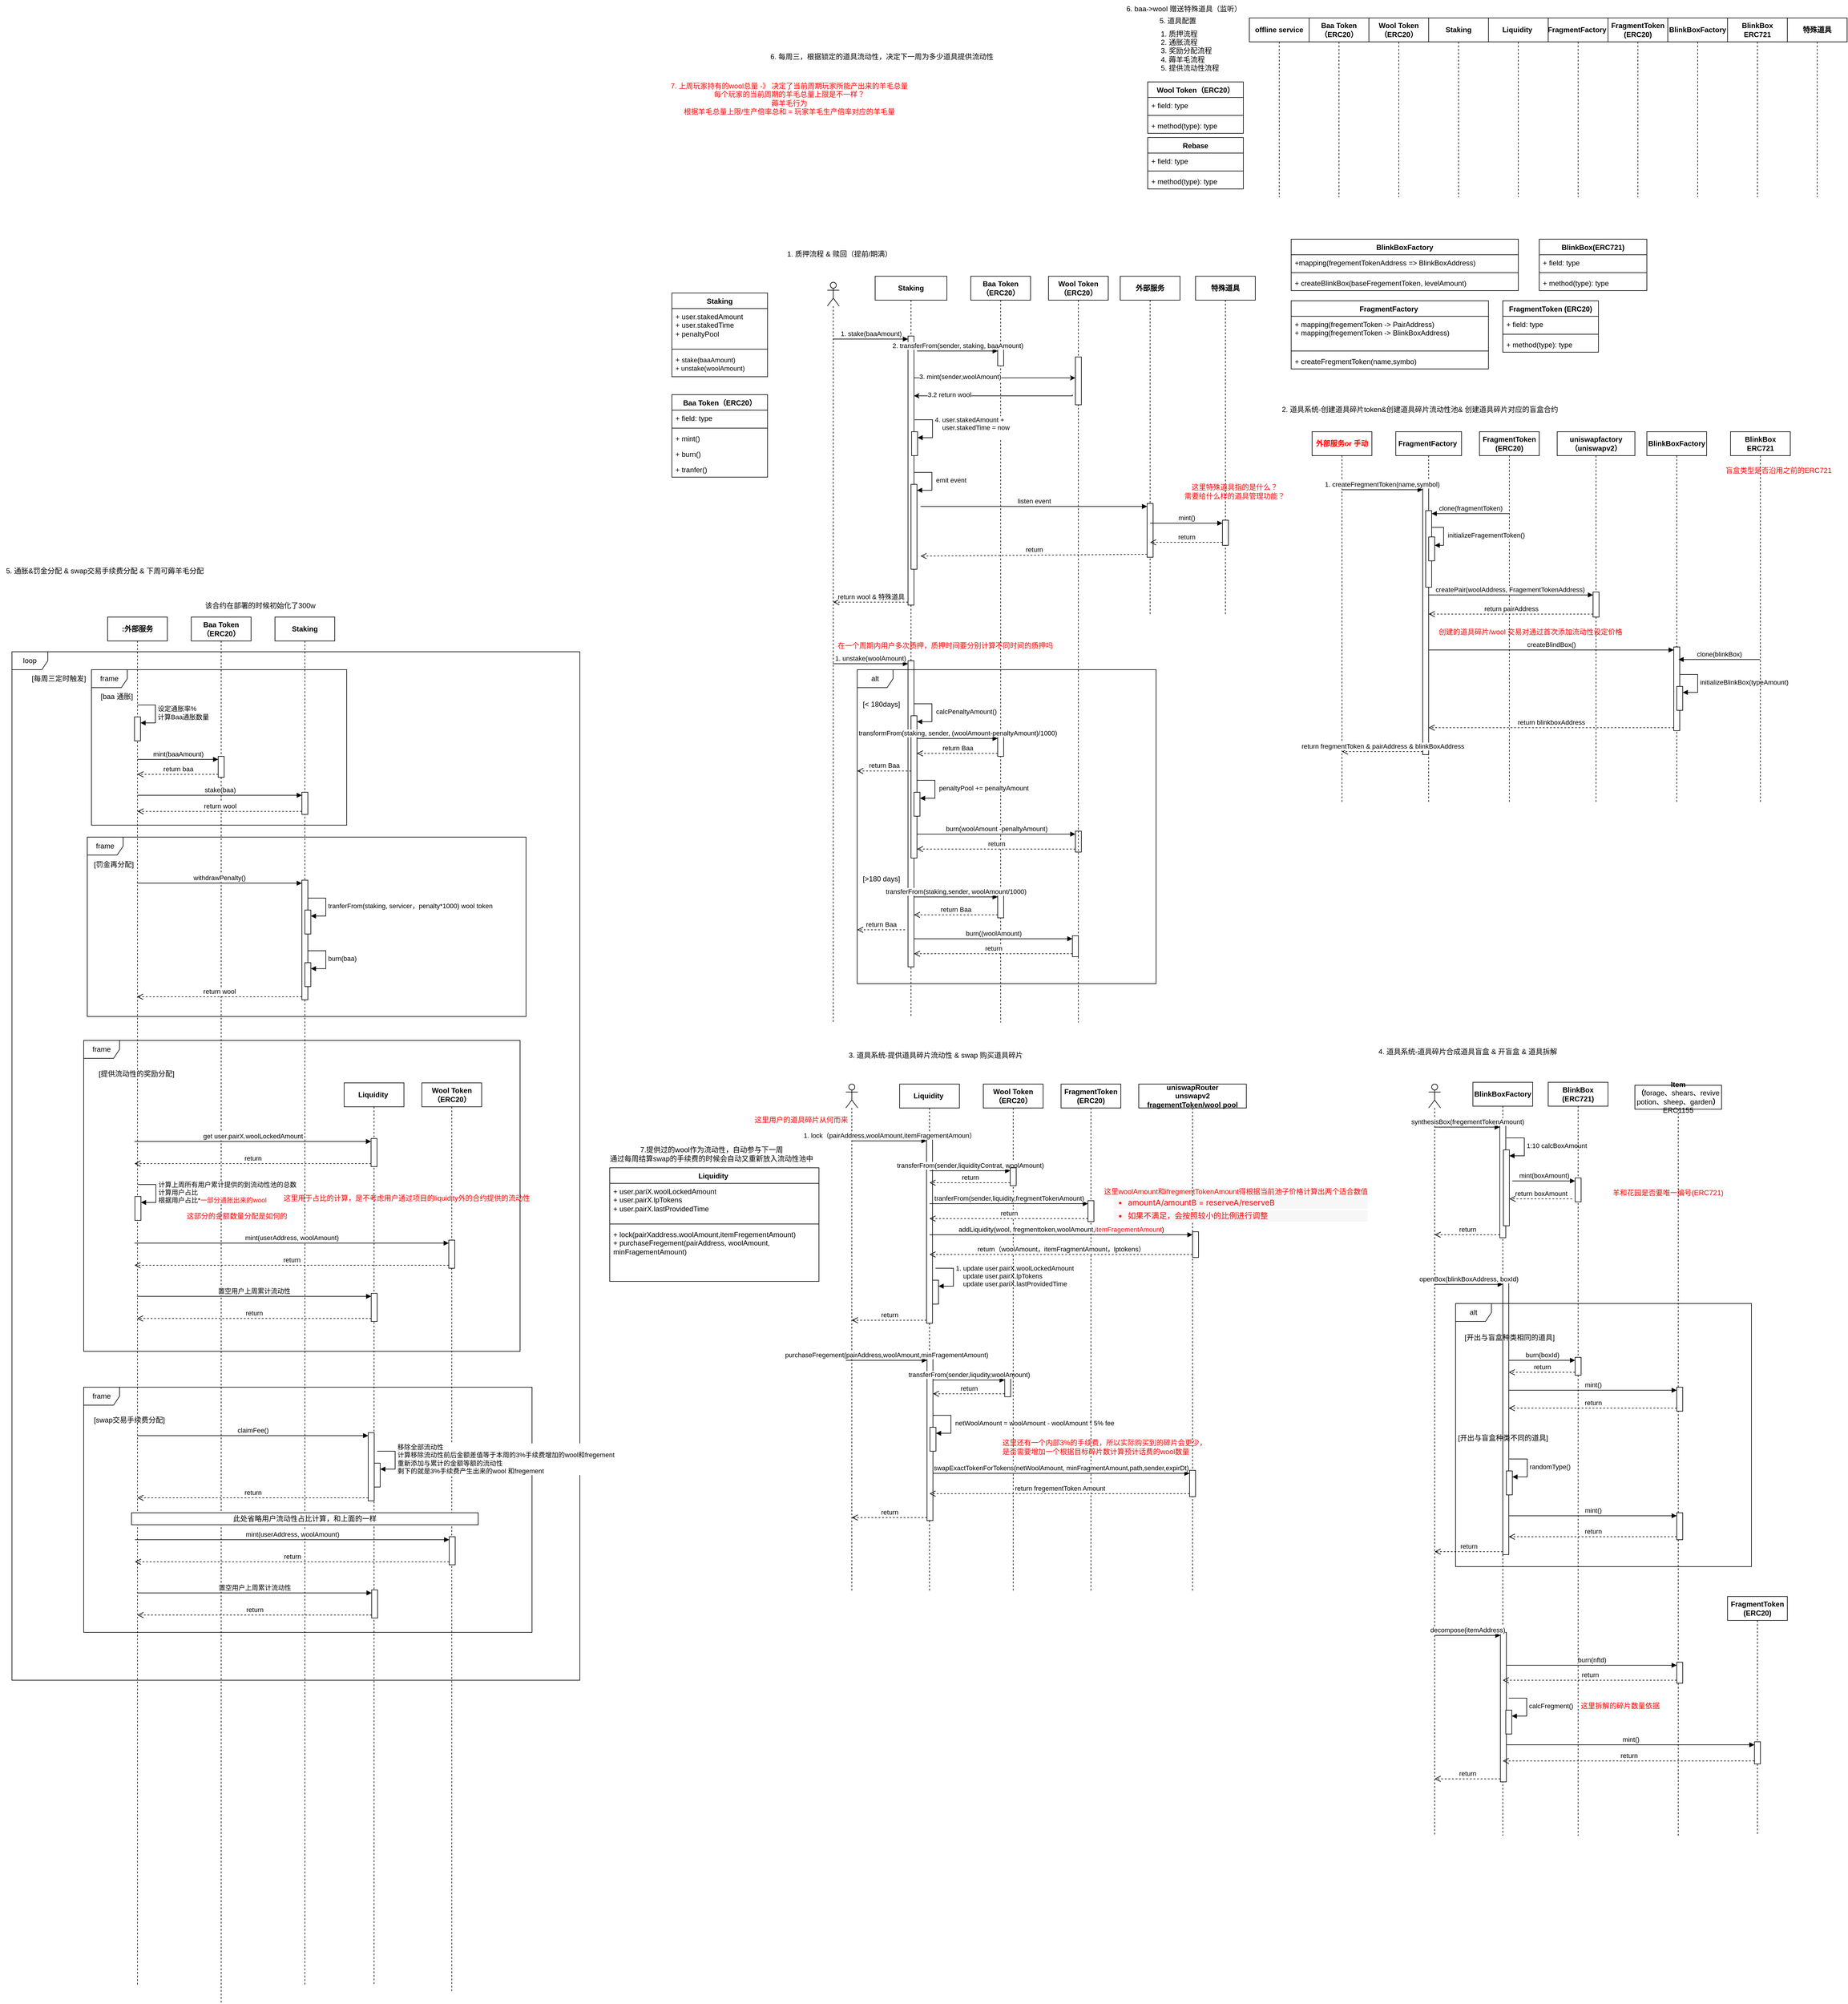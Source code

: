 <mxfile version="26.2.13">
  <diagram name="Page-1" id="CVMGrNqYwnrylqFbSj_J">
    <mxGraphModel dx="3821" dy="903" grid="1" gridSize="10" guides="1" tooltips="1" connect="1" arrows="1" fold="1" page="1" pageScale="1" pageWidth="827" pageHeight="1169" math="0" shadow="0">
      <root>
        <mxCell id="0" />
        <mxCell id="1" parent="0" />
        <mxCell id="nyWNN0oKCdxDEpoFtY8p-1" value="Baa Token（ERC20）" style="swimlane;fontStyle=1;align=center;verticalAlign=top;childLayout=stackLayout;horizontal=1;startSize=26;horizontalStack=0;resizeParent=1;resizeParentMax=0;resizeLast=0;collapsible=1;marginBottom=0;whiteSpace=wrap;html=1;" vertex="1" parent="1">
          <mxGeometry x="-976" y="670" width="160" height="138" as="geometry" />
        </mxCell>
        <mxCell id="nyWNN0oKCdxDEpoFtY8p-2" value="+ field: type" style="text;strokeColor=none;fillColor=none;align=left;verticalAlign=top;spacingLeft=4;spacingRight=4;overflow=hidden;rotatable=0;points=[[0,0.5],[1,0.5]];portConstraint=eastwest;whiteSpace=wrap;html=1;" vertex="1" parent="nyWNN0oKCdxDEpoFtY8p-1">
          <mxGeometry y="26" width="160" height="26" as="geometry" />
        </mxCell>
        <mxCell id="nyWNN0oKCdxDEpoFtY8p-3" value="" style="line;strokeWidth=1;fillColor=none;align=left;verticalAlign=middle;spacingTop=-1;spacingLeft=3;spacingRight=3;rotatable=0;labelPosition=right;points=[];portConstraint=eastwest;strokeColor=inherit;" vertex="1" parent="nyWNN0oKCdxDEpoFtY8p-1">
          <mxGeometry y="52" width="160" height="8" as="geometry" />
        </mxCell>
        <mxCell id="nyWNN0oKCdxDEpoFtY8p-4" value="+ mint()&lt;div&gt;&lt;br&gt;&lt;/div&gt;" style="text;strokeColor=none;fillColor=none;align=left;verticalAlign=top;spacingLeft=4;spacingRight=4;overflow=hidden;rotatable=0;points=[[0,0.5],[1,0.5]];portConstraint=eastwest;whiteSpace=wrap;html=1;" vertex="1" parent="nyWNN0oKCdxDEpoFtY8p-1">
          <mxGeometry y="60" width="160" height="26" as="geometry" />
        </mxCell>
        <mxCell id="nyWNN0oKCdxDEpoFtY8p-30" value="+ burn()&lt;div&gt;&lt;br&gt;&lt;/div&gt;" style="text;strokeColor=none;fillColor=none;align=left;verticalAlign=top;spacingLeft=4;spacingRight=4;overflow=hidden;rotatable=0;points=[[0,0.5],[1,0.5]];portConstraint=eastwest;whiteSpace=wrap;html=1;" vertex="1" parent="nyWNN0oKCdxDEpoFtY8p-1">
          <mxGeometry y="86" width="160" height="26" as="geometry" />
        </mxCell>
        <mxCell id="nyWNN0oKCdxDEpoFtY8p-31" value="+ tranfer()&lt;div&gt;&lt;br&gt;&lt;/div&gt;" style="text;strokeColor=none;fillColor=none;align=left;verticalAlign=top;spacingLeft=4;spacingRight=4;overflow=hidden;rotatable=0;points=[[0,0.5],[1,0.5]];portConstraint=eastwest;whiteSpace=wrap;html=1;" vertex="1" parent="nyWNN0oKCdxDEpoFtY8p-1">
          <mxGeometry y="112" width="160" height="26" as="geometry" />
        </mxCell>
        <mxCell id="nyWNN0oKCdxDEpoFtY8p-5" value="Wool Token（ERC20）" style="swimlane;fontStyle=1;align=center;verticalAlign=top;childLayout=stackLayout;horizontal=1;startSize=26;horizontalStack=0;resizeParent=1;resizeParentMax=0;resizeLast=0;collapsible=1;marginBottom=0;whiteSpace=wrap;html=1;" vertex="1" parent="1">
          <mxGeometry x="-180" y="147" width="160" height="86" as="geometry" />
        </mxCell>
        <mxCell id="nyWNN0oKCdxDEpoFtY8p-6" value="+ field: type" style="text;strokeColor=none;fillColor=none;align=left;verticalAlign=top;spacingLeft=4;spacingRight=4;overflow=hidden;rotatable=0;points=[[0,0.5],[1,0.5]];portConstraint=eastwest;whiteSpace=wrap;html=1;" vertex="1" parent="nyWNN0oKCdxDEpoFtY8p-5">
          <mxGeometry y="26" width="160" height="26" as="geometry" />
        </mxCell>
        <mxCell id="nyWNN0oKCdxDEpoFtY8p-7" value="" style="line;strokeWidth=1;fillColor=none;align=left;verticalAlign=middle;spacingTop=-1;spacingLeft=3;spacingRight=3;rotatable=0;labelPosition=right;points=[];portConstraint=eastwest;strokeColor=inherit;" vertex="1" parent="nyWNN0oKCdxDEpoFtY8p-5">
          <mxGeometry y="52" width="160" height="8" as="geometry" />
        </mxCell>
        <mxCell id="nyWNN0oKCdxDEpoFtY8p-8" value="+ method(type): type" style="text;strokeColor=none;fillColor=none;align=left;verticalAlign=top;spacingLeft=4;spacingRight=4;overflow=hidden;rotatable=0;points=[[0,0.5],[1,0.5]];portConstraint=eastwest;whiteSpace=wrap;html=1;" vertex="1" parent="nyWNN0oKCdxDEpoFtY8p-5">
          <mxGeometry y="60" width="160" height="26" as="geometry" />
        </mxCell>
        <mxCell id="nyWNN0oKCdxDEpoFtY8p-9" value="Staking" style="swimlane;fontStyle=1;align=center;verticalAlign=top;childLayout=stackLayout;horizontal=1;startSize=26;horizontalStack=0;resizeParent=1;resizeParentMax=0;resizeLast=0;collapsible=1;marginBottom=0;whiteSpace=wrap;html=1;" vertex="1" parent="1">
          <mxGeometry x="-976" y="500" width="160" height="140" as="geometry" />
        </mxCell>
        <mxCell id="nyWNN0oKCdxDEpoFtY8p-10" value="+ user.stakedAmount&lt;div&gt;+ user.stakedTime&lt;/div&gt;&lt;div&gt;+ penaltyPool&lt;/div&gt;" style="text;strokeColor=none;fillColor=none;align=left;verticalAlign=top;spacingLeft=4;spacingRight=4;overflow=hidden;rotatable=0;points=[[0,0.5],[1,0.5]];portConstraint=eastwest;whiteSpace=wrap;html=1;" vertex="1" parent="nyWNN0oKCdxDEpoFtY8p-9">
          <mxGeometry y="26" width="160" height="64" as="geometry" />
        </mxCell>
        <mxCell id="nyWNN0oKCdxDEpoFtY8p-11" value="" style="line;strokeWidth=1;fillColor=none;align=left;verticalAlign=middle;spacingTop=-1;spacingLeft=3;spacingRight=3;rotatable=0;labelPosition=right;points=[];portConstraint=eastwest;strokeColor=inherit;" vertex="1" parent="nyWNN0oKCdxDEpoFtY8p-9">
          <mxGeometry y="90" width="160" height="8" as="geometry" />
        </mxCell>
        <mxCell id="nyWNN0oKCdxDEpoFtY8p-12" value="+&amp;nbsp;&lt;span style=&quot;font-size: 11px; text-align: center; text-wrap-mode: nowrap; background-color: rgb(255, 255, 255);&quot;&gt;stake(baaAmount)&lt;/span&gt;&lt;div&gt;&lt;span style=&quot;font-size: 11px; text-align: center; text-wrap-mode: nowrap; background-color: rgb(255, 255, 255);&quot;&gt;+ unstake(woolAmount)&lt;/span&gt;&lt;/div&gt;" style="text;strokeColor=none;fillColor=none;align=left;verticalAlign=top;spacingLeft=4;spacingRight=4;overflow=hidden;rotatable=0;points=[[0,0.5],[1,0.5]];portConstraint=eastwest;whiteSpace=wrap;html=1;" vertex="1" parent="nyWNN0oKCdxDEpoFtY8p-9">
          <mxGeometry y="98" width="160" height="42" as="geometry" />
        </mxCell>
        <mxCell id="nyWNN0oKCdxDEpoFtY8p-13" value="FragmentToken (ERC20)" style="swimlane;fontStyle=1;align=center;verticalAlign=top;childLayout=stackLayout;horizontal=1;startSize=26;horizontalStack=0;resizeParent=1;resizeParentMax=0;resizeLast=0;collapsible=1;marginBottom=0;whiteSpace=wrap;html=1;" vertex="1" parent="1">
          <mxGeometry x="414" y="513" width="160" height="86" as="geometry" />
        </mxCell>
        <mxCell id="nyWNN0oKCdxDEpoFtY8p-14" value="+ field: type" style="text;strokeColor=none;fillColor=none;align=left;verticalAlign=top;spacingLeft=4;spacingRight=4;overflow=hidden;rotatable=0;points=[[0,0.5],[1,0.5]];portConstraint=eastwest;whiteSpace=wrap;html=1;" vertex="1" parent="nyWNN0oKCdxDEpoFtY8p-13">
          <mxGeometry y="26" width="160" height="26" as="geometry" />
        </mxCell>
        <mxCell id="nyWNN0oKCdxDEpoFtY8p-15" value="" style="line;strokeWidth=1;fillColor=none;align=left;verticalAlign=middle;spacingTop=-1;spacingLeft=3;spacingRight=3;rotatable=0;labelPosition=right;points=[];portConstraint=eastwest;strokeColor=inherit;" vertex="1" parent="nyWNN0oKCdxDEpoFtY8p-13">
          <mxGeometry y="52" width="160" height="8" as="geometry" />
        </mxCell>
        <mxCell id="nyWNN0oKCdxDEpoFtY8p-16" value="+ method(type): type" style="text;strokeColor=none;fillColor=none;align=left;verticalAlign=top;spacingLeft=4;spacingRight=4;overflow=hidden;rotatable=0;points=[[0,0.5],[1,0.5]];portConstraint=eastwest;whiteSpace=wrap;html=1;" vertex="1" parent="nyWNN0oKCdxDEpoFtY8p-13">
          <mxGeometry y="60" width="160" height="26" as="geometry" />
        </mxCell>
        <mxCell id="nyWNN0oKCdxDEpoFtY8p-17" value="FragmentFactory&amp;nbsp;" style="swimlane;fontStyle=1;align=center;verticalAlign=top;childLayout=stackLayout;horizontal=1;startSize=26;horizontalStack=0;resizeParent=1;resizeParentMax=0;resizeLast=0;collapsible=1;marginBottom=0;whiteSpace=wrap;html=1;" vertex="1" parent="1">
          <mxGeometry x="60" y="513" width="330" height="114" as="geometry" />
        </mxCell>
        <mxCell id="nyWNN0oKCdxDEpoFtY8p-18" value="+ mapping(fregementToken -&amp;gt; PairAddress)&lt;div&gt;+ mapping(fregementToken -&amp;gt; BlinkBoxAddress)&lt;/div&gt;" style="text;strokeColor=none;fillColor=none;align=left;verticalAlign=top;spacingLeft=4;spacingRight=4;overflow=hidden;rotatable=0;points=[[0,0.5],[1,0.5]];portConstraint=eastwest;whiteSpace=wrap;html=1;" vertex="1" parent="nyWNN0oKCdxDEpoFtY8p-17">
          <mxGeometry y="26" width="330" height="54" as="geometry" />
        </mxCell>
        <mxCell id="nyWNN0oKCdxDEpoFtY8p-19" value="" style="line;strokeWidth=1;fillColor=none;align=left;verticalAlign=middle;spacingTop=-1;spacingLeft=3;spacingRight=3;rotatable=0;labelPosition=right;points=[];portConstraint=eastwest;strokeColor=inherit;" vertex="1" parent="nyWNN0oKCdxDEpoFtY8p-17">
          <mxGeometry y="80" width="330" height="8" as="geometry" />
        </mxCell>
        <mxCell id="nyWNN0oKCdxDEpoFtY8p-20" value="+ createFregmentToken(name,symbo)" style="text;strokeColor=none;fillColor=none;align=left;verticalAlign=top;spacingLeft=4;spacingRight=4;overflow=hidden;rotatable=0;points=[[0,0.5],[1,0.5]];portConstraint=eastwest;whiteSpace=wrap;html=1;" vertex="1" parent="nyWNN0oKCdxDEpoFtY8p-17">
          <mxGeometry y="88" width="330" height="26" as="geometry" />
        </mxCell>
        <mxCell id="nyWNN0oKCdxDEpoFtY8p-21" value="Liquidity&amp;nbsp;" style="swimlane;fontStyle=1;align=center;verticalAlign=top;childLayout=stackLayout;horizontal=1;startSize=26;horizontalStack=0;resizeParent=1;resizeParentMax=0;resizeLast=0;collapsible=1;marginBottom=0;whiteSpace=wrap;html=1;" vertex="1" parent="1">
          <mxGeometry x="-1080" y="1963" width="350" height="190" as="geometry" />
        </mxCell>
        <mxCell id="nyWNN0oKCdxDEpoFtY8p-22" value="+ user.pariX.woolLockedAmount&lt;div&gt;+ user.pairX.lpTokens&lt;/div&gt;&lt;div&gt;+ user.pairX.lastProvidedTime&lt;/div&gt;" style="text;strokeColor=none;fillColor=none;align=left;verticalAlign=top;spacingLeft=4;spacingRight=4;overflow=hidden;rotatable=0;points=[[0,0.5],[1,0.5]];portConstraint=eastwest;whiteSpace=wrap;html=1;" vertex="1" parent="nyWNN0oKCdxDEpoFtY8p-21">
          <mxGeometry y="26" width="350" height="64" as="geometry" />
        </mxCell>
        <mxCell id="nyWNN0oKCdxDEpoFtY8p-23" value="" style="line;strokeWidth=1;fillColor=none;align=left;verticalAlign=middle;spacingTop=-1;spacingLeft=3;spacingRight=3;rotatable=0;labelPosition=right;points=[];portConstraint=eastwest;strokeColor=inherit;" vertex="1" parent="nyWNN0oKCdxDEpoFtY8p-21">
          <mxGeometry y="90" width="350" height="8" as="geometry" />
        </mxCell>
        <mxCell id="nyWNN0oKCdxDEpoFtY8p-24" value="+ lock(pairXaddress.woolAmount,itemFregementAmount)&lt;div&gt;+ purchaseFregement(pairAddress, woolAmount, minFragementAmount)&lt;/div&gt;" style="text;strokeColor=none;fillColor=none;align=left;verticalAlign=top;spacingLeft=4;spacingRight=4;overflow=hidden;rotatable=0;points=[[0,0.5],[1,0.5]];portConstraint=eastwest;whiteSpace=wrap;html=1;" vertex="1" parent="nyWNN0oKCdxDEpoFtY8p-21">
          <mxGeometry y="98" width="350" height="92" as="geometry" />
        </mxCell>
        <mxCell id="nyWNN0oKCdxDEpoFtY8p-25" value="Rebase" style="swimlane;fontStyle=1;align=center;verticalAlign=top;childLayout=stackLayout;horizontal=1;startSize=26;horizontalStack=0;resizeParent=1;resizeParentMax=0;resizeLast=0;collapsible=1;marginBottom=0;whiteSpace=wrap;html=1;" vertex="1" parent="1">
          <mxGeometry x="-180" y="240" width="160" height="86" as="geometry" />
        </mxCell>
        <mxCell id="nyWNN0oKCdxDEpoFtY8p-26" value="+ field: type" style="text;strokeColor=none;fillColor=none;align=left;verticalAlign=top;spacingLeft=4;spacingRight=4;overflow=hidden;rotatable=0;points=[[0,0.5],[1,0.5]];portConstraint=eastwest;whiteSpace=wrap;html=1;" vertex="1" parent="nyWNN0oKCdxDEpoFtY8p-25">
          <mxGeometry y="26" width="160" height="26" as="geometry" />
        </mxCell>
        <mxCell id="nyWNN0oKCdxDEpoFtY8p-27" value="" style="line;strokeWidth=1;fillColor=none;align=left;verticalAlign=middle;spacingTop=-1;spacingLeft=3;spacingRight=3;rotatable=0;labelPosition=right;points=[];portConstraint=eastwest;strokeColor=inherit;" vertex="1" parent="nyWNN0oKCdxDEpoFtY8p-25">
          <mxGeometry y="52" width="160" height="8" as="geometry" />
        </mxCell>
        <mxCell id="nyWNN0oKCdxDEpoFtY8p-28" value="+ method(type): type" style="text;strokeColor=none;fillColor=none;align=left;verticalAlign=top;spacingLeft=4;spacingRight=4;overflow=hidden;rotatable=0;points=[[0,0.5],[1,0.5]];portConstraint=eastwest;whiteSpace=wrap;html=1;" vertex="1" parent="nyWNN0oKCdxDEpoFtY8p-25">
          <mxGeometry y="60" width="160" height="26" as="geometry" />
        </mxCell>
        <mxCell id="nyWNN0oKCdxDEpoFtY8p-49" value="&lt;b&gt;offline service&lt;/b&gt;" style="shape=umlLifeline;perimeter=lifelinePerimeter;whiteSpace=wrap;html=1;container=1;dropTarget=0;collapsible=0;recursiveResize=0;outlineConnect=0;portConstraint=eastwest;newEdgeStyle={&quot;curved&quot;:0,&quot;rounded&quot;:0};" vertex="1" parent="1">
          <mxGeometry x="-10" y="40" width="100" height="300" as="geometry" />
        </mxCell>
        <mxCell id="nyWNN0oKCdxDEpoFtY8p-50" value="&lt;span style=&quot;font-weight: 700;&quot;&gt;Baa Token（ERC20）&lt;/span&gt;" style="shape=umlLifeline;perimeter=lifelinePerimeter;whiteSpace=wrap;html=1;container=1;dropTarget=0;collapsible=0;recursiveResize=0;outlineConnect=0;portConstraint=eastwest;newEdgeStyle={&quot;curved&quot;:0,&quot;rounded&quot;:0};" vertex="1" parent="1">
          <mxGeometry x="90" y="40" width="100" height="300" as="geometry" />
        </mxCell>
        <mxCell id="nyWNN0oKCdxDEpoFtY8p-51" value="&lt;span style=&quot;font-weight: 700;&quot;&gt;Staking&lt;/span&gt;" style="shape=umlLifeline;perimeter=lifelinePerimeter;whiteSpace=wrap;html=1;container=1;dropTarget=0;collapsible=0;recursiveResize=0;outlineConnect=0;portConstraint=eastwest;newEdgeStyle={&quot;curved&quot;:0,&quot;rounded&quot;:0};" vertex="1" parent="1">
          <mxGeometry x="290" y="40" width="100" height="300" as="geometry" />
        </mxCell>
        <mxCell id="nyWNN0oKCdxDEpoFtY8p-52" value="&lt;span style=&quot;font-weight: 700;&quot;&gt;Wool Token（ERC20）&lt;/span&gt;" style="shape=umlLifeline;perimeter=lifelinePerimeter;whiteSpace=wrap;html=1;container=1;dropTarget=0;collapsible=0;recursiveResize=0;outlineConnect=0;portConstraint=eastwest;newEdgeStyle={&quot;curved&quot;:0,&quot;rounded&quot;:0};" vertex="1" parent="1">
          <mxGeometry x="190" y="40" width="100" height="300" as="geometry" />
        </mxCell>
        <mxCell id="nyWNN0oKCdxDEpoFtY8p-54" value="&lt;span style=&quot;font-weight: 700;&quot;&gt;Liquidity&amp;nbsp;&lt;/span&gt;" style="shape=umlLifeline;perimeter=lifelinePerimeter;whiteSpace=wrap;html=1;container=1;dropTarget=0;collapsible=0;recursiveResize=0;outlineConnect=0;portConstraint=eastwest;newEdgeStyle={&quot;curved&quot;:0,&quot;rounded&quot;:0};" vertex="1" parent="1">
          <mxGeometry x="390" y="40" width="100" height="300" as="geometry" />
        </mxCell>
        <mxCell id="nyWNN0oKCdxDEpoFtY8p-55" value="&lt;span style=&quot;font-weight: 700;&quot;&gt;FragmentFactory&amp;nbsp;&lt;/span&gt;" style="shape=umlLifeline;perimeter=lifelinePerimeter;whiteSpace=wrap;html=1;container=1;dropTarget=0;collapsible=0;recursiveResize=0;outlineConnect=0;portConstraint=eastwest;newEdgeStyle={&quot;curved&quot;:0,&quot;rounded&quot;:0};" vertex="1" parent="1">
          <mxGeometry x="490" y="40" width="100" height="300" as="geometry" />
        </mxCell>
        <mxCell id="nyWNN0oKCdxDEpoFtY8p-57" value="&lt;span style=&quot;font-weight: 700;&quot;&gt;FragmentToken (ERC20)&lt;/span&gt;" style="shape=umlLifeline;perimeter=lifelinePerimeter;whiteSpace=wrap;html=1;container=1;dropTarget=0;collapsible=0;recursiveResize=0;outlineConnect=0;portConstraint=eastwest;newEdgeStyle={&quot;curved&quot;:0,&quot;rounded&quot;:0};" vertex="1" parent="1">
          <mxGeometry x="590" y="40" width="100" height="300" as="geometry" />
        </mxCell>
        <mxCell id="nyWNN0oKCdxDEpoFtY8p-58" value="1. 质押流程&lt;div&gt;2. 通胀流程&lt;/div&gt;&lt;div&gt;3. 奖励分配流程&lt;/div&gt;&lt;div&gt;4. 薅羊毛流程&lt;/div&gt;&lt;div&gt;5. 提供流动性流程&lt;/div&gt;" style="text;html=1;align=left;verticalAlign=middle;resizable=0;points=[];autosize=1;strokeColor=none;fillColor=none;" vertex="1" parent="1">
          <mxGeometry x="-160" y="50" width="120" height="90" as="geometry" />
        </mxCell>
        <mxCell id="nyWNN0oKCdxDEpoFtY8p-95" value="2. 道具系统-创建道具碎片token&amp;amp;创建道具碎片流动性池&amp;amp; 创建道具碎片对应的盲盒合约" style="text;html=1;align=center;verticalAlign=middle;resizable=0;points=[];autosize=1;strokeColor=none;fillColor=none;" vertex="1" parent="1">
          <mxGeometry x="30" y="680" width="490" height="30" as="geometry" />
        </mxCell>
        <mxCell id="nyWNN0oKCdxDEpoFtY8p-118" value="&lt;span style=&quot;font-weight: 700;&quot;&gt;FragmentToken (ERC20)&lt;/span&gt;" style="shape=umlLifeline;perimeter=lifelinePerimeter;whiteSpace=wrap;html=1;container=1;dropTarget=0;collapsible=0;recursiveResize=0;outlineConnect=0;portConstraint=eastwest;newEdgeStyle={&quot;curved&quot;:0,&quot;rounded&quot;:0};size=40;" vertex="1" parent="1">
          <mxGeometry x="375" y="732" width="100" height="620" as="geometry" />
        </mxCell>
        <mxCell id="nyWNN0oKCdxDEpoFtY8p-119" value="&lt;span style=&quot;font-weight: 700;&quot;&gt;FragmentFactory&amp;nbsp;&lt;/span&gt;" style="shape=umlLifeline;perimeter=lifelinePerimeter;whiteSpace=wrap;html=1;container=1;dropTarget=0;collapsible=0;recursiveResize=0;outlineConnect=0;portConstraint=eastwest;newEdgeStyle={&quot;curved&quot;:0,&quot;rounded&quot;:0};" vertex="1" parent="1">
          <mxGeometry x="235" y="732" width="110" height="620" as="geometry" />
        </mxCell>
        <mxCell id="nyWNN0oKCdxDEpoFtY8p-129" value="" style="html=1;points=[[0,0,0,0,5],[0,1,0,0,-5],[1,0,0,0,5],[1,1,0,0,-5]];perimeter=orthogonalPerimeter;outlineConnect=0;targetShapes=umlLifeline;portConstraint=eastwest;newEdgeStyle={&quot;curved&quot;:0,&quot;rounded&quot;:0};" vertex="1" parent="nyWNN0oKCdxDEpoFtY8p-119">
          <mxGeometry x="45" y="92" width="10" height="448" as="geometry" />
        </mxCell>
        <mxCell id="nyWNN0oKCdxDEpoFtY8p-159" value="" style="html=1;points=[[0,0,0,0,5],[0,1,0,0,-5],[1,0,0,0,5],[1,1,0,0,-5]];perimeter=orthogonalPerimeter;outlineConnect=0;targetShapes=umlLifeline;portConstraint=eastwest;newEdgeStyle={&quot;curved&quot;:0,&quot;rounded&quot;:0};" vertex="1" parent="nyWNN0oKCdxDEpoFtY8p-119">
          <mxGeometry x="50" y="132" width="10" height="128" as="geometry" />
        </mxCell>
        <mxCell id="nyWNN0oKCdxDEpoFtY8p-163" value="" style="html=1;points=[[0,0,0,0,5],[0,1,0,0,-5],[1,0,0,0,5],[1,1,0,0,-5]];perimeter=orthogonalPerimeter;outlineConnect=0;targetShapes=umlLifeline;portConstraint=eastwest;newEdgeStyle={&quot;curved&quot;:0,&quot;rounded&quot;:0};" vertex="1" parent="nyWNN0oKCdxDEpoFtY8p-119">
          <mxGeometry x="55" y="176" width="10" height="40" as="geometry" />
        </mxCell>
        <mxCell id="nyWNN0oKCdxDEpoFtY8p-164" value="&amp;nbsp;initializeFragementToken()" style="html=1;align=left;spacingLeft=2;endArrow=block;rounded=0;edgeStyle=orthogonalEdgeStyle;curved=0;rounded=0;" edge="1" target="nyWNN0oKCdxDEpoFtY8p-163" parent="nyWNN0oKCdxDEpoFtY8p-119" source="nyWNN0oKCdxDEpoFtY8p-159">
          <mxGeometry relative="1" as="geometry">
            <mxPoint x="100" y="160" as="sourcePoint" />
            <Array as="points">
              <mxPoint x="80" y="160" />
              <mxPoint x="80" y="190" />
            </Array>
          </mxGeometry>
        </mxCell>
        <mxCell id="nyWNN0oKCdxDEpoFtY8p-120" value="&lt;span style=&quot;font-weight: 700;&quot;&gt;BlinkBoxFactory&lt;/span&gt;" style="shape=umlLifeline;perimeter=lifelinePerimeter;whiteSpace=wrap;html=1;container=1;dropTarget=0;collapsible=0;recursiveResize=0;outlineConnect=0;portConstraint=eastwest;newEdgeStyle={&quot;curved&quot;:0,&quot;rounded&quot;:0};" vertex="1" parent="1">
          <mxGeometry x="655" y="732" width="100" height="620" as="geometry" />
        </mxCell>
        <mxCell id="nyWNN0oKCdxDEpoFtY8p-179" value="" style="html=1;points=[[0,0,0,0,5],[0,1,0,0,-5],[1,0,0,0,5],[1,1,0,0,-5]];perimeter=orthogonalPerimeter;outlineConnect=0;targetShapes=umlLifeline;portConstraint=eastwest;newEdgeStyle={&quot;curved&quot;:0,&quot;rounded&quot;:0};" vertex="1" parent="nyWNN0oKCdxDEpoFtY8p-120">
          <mxGeometry x="45" y="360" width="10" height="140" as="geometry" />
        </mxCell>
        <mxCell id="nyWNN0oKCdxDEpoFtY8p-196" value="" style="html=1;points=[[0,0,0,0,5],[0,1,0,0,-5],[1,0,0,0,5],[1,1,0,0,-5]];perimeter=orthogonalPerimeter;outlineConnect=0;targetShapes=umlLifeline;portConstraint=eastwest;newEdgeStyle={&quot;curved&quot;:0,&quot;rounded&quot;:0};" vertex="1" parent="nyWNN0oKCdxDEpoFtY8p-120">
          <mxGeometry x="50" y="426" width="10" height="40" as="geometry" />
        </mxCell>
        <mxCell id="nyWNN0oKCdxDEpoFtY8p-197" value="initializeBlinkBox(typeAmount)" style="html=1;align=left;spacingLeft=2;endArrow=block;rounded=0;edgeStyle=orthogonalEdgeStyle;curved=0;rounded=0;" edge="1" target="nyWNN0oKCdxDEpoFtY8p-196" parent="nyWNN0oKCdxDEpoFtY8p-120">
          <mxGeometry relative="1" as="geometry">
            <mxPoint x="55" y="406" as="sourcePoint" />
            <Array as="points">
              <mxPoint x="85" y="436" />
            </Array>
          </mxGeometry>
        </mxCell>
        <mxCell id="nyWNN0oKCdxDEpoFtY8p-193" value="clone(blinkBox)" style="html=1;verticalAlign=bottom;endArrow=block;curved=0;rounded=0;" edge="1" parent="nyWNN0oKCdxDEpoFtY8p-120" source="nyWNN0oKCdxDEpoFtY8p-178">
          <mxGeometry relative="1" as="geometry">
            <mxPoint x="218.25" y="381" as="sourcePoint" />
            <mxPoint x="53.0" y="381" as="targetPoint" />
          </mxGeometry>
        </mxCell>
        <mxCell id="nyWNN0oKCdxDEpoFtY8p-128" value="&lt;b&gt;&lt;font style=&quot;color: rgb(255, 0, 0);&quot;&gt;外部服务or 手动&lt;/font&gt;&lt;/b&gt;" style="shape=umlLifeline;perimeter=lifelinePerimeter;whiteSpace=wrap;html=1;container=1;dropTarget=0;collapsible=0;recursiveResize=0;outlineConnect=0;portConstraint=eastwest;newEdgeStyle={&quot;curved&quot;:0,&quot;rounded&quot;:0};" vertex="1" parent="1">
          <mxGeometry x="95" y="732" width="100" height="620" as="geometry" />
        </mxCell>
        <mxCell id="nyWNN0oKCdxDEpoFtY8p-130" value="1. createFregmentToken(name,symbol)" style="html=1;verticalAlign=bottom;endArrow=block;curved=0;rounded=0;entryX=0;entryY=0;entryDx=0;entryDy=5;" edge="1" target="nyWNN0oKCdxDEpoFtY8p-129" parent="1" source="nyWNN0oKCdxDEpoFtY8p-128">
          <mxGeometry x="-0.005" relative="1" as="geometry">
            <mxPoint x="220" y="829" as="sourcePoint" />
            <mxPoint as="offset" />
          </mxGeometry>
        </mxCell>
        <mxCell id="nyWNN0oKCdxDEpoFtY8p-153" value="&lt;span style=&quot;font-weight: 700;&quot;&gt;uniswapfactory&lt;/span&gt;&lt;div&gt;&lt;span style=&quot;font-weight: 700;&quot;&gt;（uniswapv2）&lt;/span&gt;&lt;/div&gt;" style="shape=umlLifeline;whiteSpace=wrap;html=1;container=1;dropTarget=0;collapsible=0;recursiveResize=0;outlineConnect=0;portConstraint=eastwest;newEdgeStyle={&quot;curved&quot;:0,&quot;rounded&quot;:0};points=[[0,0,0,0,5],[0,1,0,0,-5],[1,0,0,0,5],[1,1,0,0,-5]];perimeter=rectanglePerimeter;targetShapes=umlLifeline;participant=label;" vertex="1" parent="1">
          <mxGeometry x="505" y="732" width="130" height="620" as="geometry" />
        </mxCell>
        <mxCell id="nyWNN0oKCdxDEpoFtY8p-165" value="" style="html=1;points=[[0,0,0,0,5],[0,1,0,0,-5],[1,0,0,0,5],[1,1,0,0,-5]];perimeter=orthogonalPerimeter;outlineConnect=0;targetShapes=umlLifeline;portConstraint=eastwest;newEdgeStyle={&quot;curved&quot;:0,&quot;rounded&quot;:0};" vertex="1" parent="nyWNN0oKCdxDEpoFtY8p-153">
          <mxGeometry x="60" y="268" width="10" height="42" as="geometry" />
        </mxCell>
        <mxCell id="nyWNN0oKCdxDEpoFtY8p-160" value="clone(fragmentToken)" style="html=1;verticalAlign=bottom;endArrow=block;curved=0;rounded=0;entryX=1;entryY=0;entryDx=0;entryDy=5;" edge="1" target="nyWNN0oKCdxDEpoFtY8p-159" parent="1" source="nyWNN0oKCdxDEpoFtY8p-118">
          <mxGeometry x="0.003" relative="1" as="geometry">
            <mxPoint x="375" y="869" as="sourcePoint" />
            <mxPoint as="offset" />
          </mxGeometry>
        </mxCell>
        <mxCell id="nyWNN0oKCdxDEpoFtY8p-166" value="" style="html=1;verticalAlign=bottom;endArrow=block;curved=0;rounded=0;entryX=0;entryY=0;entryDx=0;entryDy=5;" edge="1" target="nyWNN0oKCdxDEpoFtY8p-165" parent="1" source="nyWNN0oKCdxDEpoFtY8p-119">
          <mxGeometry relative="1" as="geometry">
            <mxPoint x="555" y="1009" as="sourcePoint" />
          </mxGeometry>
        </mxCell>
        <mxCell id="nyWNN0oKCdxDEpoFtY8p-168" value="createPair(woolAddress, FragementTokenAddress)" style="edgeLabel;html=1;align=center;verticalAlign=middle;resizable=0;points=[];" vertex="1" connectable="0" parent="nyWNN0oKCdxDEpoFtY8p-166">
          <mxGeometry x="-0.797" relative="1" as="geometry">
            <mxPoint x="108" y="-9" as="offset" />
          </mxGeometry>
        </mxCell>
        <mxCell id="nyWNN0oKCdxDEpoFtY8p-167" value="return pairAddress" style="html=1;verticalAlign=bottom;endArrow=open;dashed=1;endSize=8;curved=0;rounded=0;exitX=0;exitY=1;exitDx=0;exitDy=-5;" edge="1" source="nyWNN0oKCdxDEpoFtY8p-165" parent="1" target="nyWNN0oKCdxDEpoFtY8p-119">
          <mxGeometry relative="1" as="geometry">
            <mxPoint x="555" y="1079" as="targetPoint" />
          </mxGeometry>
        </mxCell>
        <mxCell id="nyWNN0oKCdxDEpoFtY8p-131" value="return fregmentToken &amp;amp; pairAddress &amp;amp; blinkBoxAddress" style="html=1;verticalAlign=bottom;endArrow=open;dashed=1;endSize=8;curved=0;rounded=0;exitX=0;exitY=1;exitDx=0;exitDy=-5;" edge="1" source="nyWNN0oKCdxDEpoFtY8p-129" parent="1" target="nyWNN0oKCdxDEpoFtY8p-128">
          <mxGeometry relative="1" as="geometry">
            <mxPoint x="205" y="1082" as="targetPoint" />
          </mxGeometry>
        </mxCell>
        <mxCell id="nyWNN0oKCdxDEpoFtY8p-169" value="&lt;font style=&quot;color: rgb(255, 0, 0);&quot;&gt;创建的道具碎片/wool 交易对通过首次添加流动性设定价格&lt;/font&gt;" style="text;html=1;align=center;verticalAlign=middle;resizable=0;points=[];autosize=1;strokeColor=none;fillColor=none;" vertex="1" parent="1">
          <mxGeometry x="295" y="1052" width="330" height="30" as="geometry" />
        </mxCell>
        <mxCell id="nyWNN0oKCdxDEpoFtY8p-173" value="3. 道具系统-提供道具碎片流动性 &amp;amp; swap 购买道具碎片" style="text;html=1;align=center;verticalAlign=middle;resizable=0;points=[];autosize=1;strokeColor=none;fillColor=none;" vertex="1" parent="1">
          <mxGeometry x="-690" y="1760" width="310" height="30" as="geometry" />
        </mxCell>
        <mxCell id="nyWNN0oKCdxDEpoFtY8p-178" value="&lt;span style=&quot;font-weight: 700;&quot;&gt;BlinkBox&lt;/span&gt;&lt;div&gt;&lt;span style=&quot;font-weight: 700;&quot;&gt;ERC721&lt;/span&gt;&lt;/div&gt;" style="shape=umlLifeline;perimeter=lifelinePerimeter;whiteSpace=wrap;html=1;container=1;dropTarget=0;collapsible=0;recursiveResize=0;outlineConnect=0;portConstraint=eastwest;newEdgeStyle={&quot;curved&quot;:0,&quot;rounded&quot;:0};" vertex="1" parent="1">
          <mxGeometry x="795" y="732" width="100" height="620" as="geometry" />
        </mxCell>
        <mxCell id="nyWNN0oKCdxDEpoFtY8p-180" value="createBlindBox()" style="html=1;verticalAlign=bottom;endArrow=block;curved=0;rounded=0;entryX=0;entryY=0;entryDx=0;entryDy=5;" edge="1" target="nyWNN0oKCdxDEpoFtY8p-179" parent="1" source="nyWNN0oKCdxDEpoFtY8p-119">
          <mxGeometry relative="1" as="geometry">
            <mxPoint x="745" y="1166" as="sourcePoint" />
          </mxGeometry>
        </mxCell>
        <mxCell id="nyWNN0oKCdxDEpoFtY8p-181" value="return blinkboxAddress" style="html=1;verticalAlign=bottom;endArrow=open;dashed=1;endSize=8;curved=0;rounded=0;exitX=0;exitY=1;exitDx=0;exitDy=-5;" edge="1" source="nyWNN0oKCdxDEpoFtY8p-179" parent="1" target="nyWNN0oKCdxDEpoFtY8p-119">
          <mxGeometry relative="1" as="geometry">
            <mxPoint x="745" y="1236" as="targetPoint" />
          </mxGeometry>
        </mxCell>
        <mxCell id="nyWNN0oKCdxDEpoFtY8p-184" value="BlinkBoxFactory" style="swimlane;fontStyle=1;align=center;verticalAlign=top;childLayout=stackLayout;horizontal=1;startSize=26;horizontalStack=0;resizeParent=1;resizeParentMax=0;resizeLast=0;collapsible=1;marginBottom=0;whiteSpace=wrap;html=1;" vertex="1" parent="1">
          <mxGeometry x="60" y="410" width="380" height="86" as="geometry" />
        </mxCell>
        <mxCell id="nyWNN0oKCdxDEpoFtY8p-185" value="+mapping(fregementTokenAddress =&amp;gt; BlinkBoxAddress)" style="text;strokeColor=none;fillColor=none;align=left;verticalAlign=top;spacingLeft=4;spacingRight=4;overflow=hidden;rotatable=0;points=[[0,0.5],[1,0.5]];portConstraint=eastwest;whiteSpace=wrap;html=1;" vertex="1" parent="nyWNN0oKCdxDEpoFtY8p-184">
          <mxGeometry y="26" width="380" height="26" as="geometry" />
        </mxCell>
        <mxCell id="nyWNN0oKCdxDEpoFtY8p-186" value="" style="line;strokeWidth=1;fillColor=none;align=left;verticalAlign=middle;spacingTop=-1;spacingLeft=3;spacingRight=3;rotatable=0;labelPosition=right;points=[];portConstraint=eastwest;strokeColor=inherit;" vertex="1" parent="nyWNN0oKCdxDEpoFtY8p-184">
          <mxGeometry y="52" width="380" height="8" as="geometry" />
        </mxCell>
        <mxCell id="nyWNN0oKCdxDEpoFtY8p-187" value="+ createBlinkBox(baseFregementToken, levelAmount)" style="text;strokeColor=none;fillColor=none;align=left;verticalAlign=top;spacingLeft=4;spacingRight=4;overflow=hidden;rotatable=0;points=[[0,0.5],[1,0.5]];portConstraint=eastwest;whiteSpace=wrap;html=1;" vertex="1" parent="nyWNN0oKCdxDEpoFtY8p-184">
          <mxGeometry y="60" width="380" height="26" as="geometry" />
        </mxCell>
        <mxCell id="nyWNN0oKCdxDEpoFtY8p-188" value="BlinkBox(&lt;span style=&quot;background-color: transparent; color: light-dark(rgb(0, 0, 0), rgb(255, 255, 255));&quot;&gt;ERC721)&lt;/span&gt;" style="swimlane;fontStyle=1;align=center;verticalAlign=top;childLayout=stackLayout;horizontal=1;startSize=26;horizontalStack=0;resizeParent=1;resizeParentMax=0;resizeLast=0;collapsible=1;marginBottom=0;whiteSpace=wrap;html=1;" vertex="1" parent="1">
          <mxGeometry x="475" y="410" width="180" height="86" as="geometry" />
        </mxCell>
        <mxCell id="nyWNN0oKCdxDEpoFtY8p-189" value="+ field: type" style="text;strokeColor=none;fillColor=none;align=left;verticalAlign=top;spacingLeft=4;spacingRight=4;overflow=hidden;rotatable=0;points=[[0,0.5],[1,0.5]];portConstraint=eastwest;whiteSpace=wrap;html=1;" vertex="1" parent="nyWNN0oKCdxDEpoFtY8p-188">
          <mxGeometry y="26" width="180" height="26" as="geometry" />
        </mxCell>
        <mxCell id="nyWNN0oKCdxDEpoFtY8p-190" value="" style="line;strokeWidth=1;fillColor=none;align=left;verticalAlign=middle;spacingTop=-1;spacingLeft=3;spacingRight=3;rotatable=0;labelPosition=right;points=[];portConstraint=eastwest;strokeColor=inherit;" vertex="1" parent="nyWNN0oKCdxDEpoFtY8p-188">
          <mxGeometry y="52" width="180" height="8" as="geometry" />
        </mxCell>
        <mxCell id="nyWNN0oKCdxDEpoFtY8p-191" value="+ method(type): type" style="text;strokeColor=none;fillColor=none;align=left;verticalAlign=top;spacingLeft=4;spacingRight=4;overflow=hidden;rotatable=0;points=[[0,0.5],[1,0.5]];portConstraint=eastwest;whiteSpace=wrap;html=1;" vertex="1" parent="nyWNN0oKCdxDEpoFtY8p-188">
          <mxGeometry y="60" width="180" height="26" as="geometry" />
        </mxCell>
        <mxCell id="nyWNN0oKCdxDEpoFtY8p-195" value="&lt;font style=&quot;color: rgb(255, 0, 0);&quot;&gt;盲盒类型是否沿用之前的ERC721&lt;/font&gt;" style="text;html=1;align=center;verticalAlign=middle;resizable=0;points=[];autosize=1;strokeColor=none;fillColor=none;" vertex="1" parent="1">
          <mxGeometry x="775" y="782" width="200" height="30" as="geometry" />
        </mxCell>
        <mxCell id="nyWNN0oKCdxDEpoFtY8p-199" value="&lt;font style=&quot;color: rgb(255, 0, 0);&quot;&gt;这里用户的道具碎片从何而来&lt;/font&gt;" style="text;html=1;align=center;verticalAlign=middle;resizable=0;points=[];autosize=1;strokeColor=none;fillColor=none;" vertex="1" parent="1">
          <mxGeometry x="-850" y="1868" width="180" height="30" as="geometry" />
        </mxCell>
        <mxCell id="nyWNN0oKCdxDEpoFtY8p-60" value="&lt;span style=&quot;font-weight: 700;&quot;&gt;Baa Token（ERC20）&lt;/span&gt;" style="shape=umlLifeline;perimeter=lifelinePerimeter;whiteSpace=wrap;html=1;container=1;dropTarget=0;collapsible=0;recursiveResize=0;outlineConnect=0;portConstraint=eastwest;newEdgeStyle={&quot;curved&quot;:0,&quot;rounded&quot;:0};movable=1;resizable=1;rotatable=1;deletable=1;editable=1;locked=0;connectable=1;" vertex="1" parent="1">
          <mxGeometry x="-476" y="472" width="100" height="1248" as="geometry" />
        </mxCell>
        <mxCell id="nyWNN0oKCdxDEpoFtY8p-73" value="" style="html=1;points=[[0,0,0,0,5],[0,1,0,0,-5],[1,0,0,0,5],[1,1,0,0,-5]];perimeter=orthogonalPerimeter;outlineConnect=0;targetShapes=umlLifeline;portConstraint=eastwest;newEdgeStyle={&quot;curved&quot;:0,&quot;rounded&quot;:0};movable=1;resizable=1;rotatable=1;deletable=1;editable=1;locked=0;connectable=1;" vertex="1" parent="nyWNN0oKCdxDEpoFtY8p-60">
          <mxGeometry x="45" y="120" width="10" height="30" as="geometry" />
        </mxCell>
        <mxCell id="nyWNN0oKCdxDEpoFtY8p-61" value="1. 质押流程 &amp;amp; 赎回（提前/期满）" style="text;html=1;align=center;verticalAlign=middle;resizable=1;points=[];autosize=1;strokeColor=none;fillColor=none;movable=1;rotatable=1;deletable=1;editable=1;locked=0;connectable=1;" vertex="1" parent="1">
          <mxGeometry x="-796" y="420" width="200" height="30" as="geometry" />
        </mxCell>
        <mxCell id="nyWNN0oKCdxDEpoFtY8p-63" value="&lt;span style=&quot;font-weight: 700;&quot;&gt;Staking&lt;/span&gt;" style="shape=umlLifeline;perimeter=lifelinePerimeter;whiteSpace=wrap;html=1;container=1;dropTarget=0;collapsible=0;recursiveResize=0;outlineConnect=0;portConstraint=eastwest;newEdgeStyle={&quot;curved&quot;:0,&quot;rounded&quot;:0};movable=1;resizable=1;rotatable=1;deletable=1;editable=1;locked=0;connectable=1;" vertex="1" parent="1">
          <mxGeometry x="-636" y="472" width="120" height="1238" as="geometry" />
        </mxCell>
        <mxCell id="nyWNN0oKCdxDEpoFtY8p-67" value="" style="html=1;points=[[0,0,0,0,5],[0,1,0,0,-5],[1,0,0,0,5],[1,1,0,0,-5]];perimeter=orthogonalPerimeter;outlineConnect=0;targetShapes=umlLifeline;portConstraint=eastwest;newEdgeStyle={&quot;curved&quot;:0,&quot;rounded&quot;:0};movable=1;resizable=1;rotatable=1;deletable=1;editable=1;locked=0;connectable=1;" vertex="1" parent="nyWNN0oKCdxDEpoFtY8p-63">
          <mxGeometry x="55" y="100" width="10" height="450" as="geometry" />
        </mxCell>
        <mxCell id="nyWNN0oKCdxDEpoFtY8p-85" value="" style="html=1;points=[[0,0,0,0,5],[0,1,0,0,-5],[1,0,0,0,5],[1,1,0,0,-5]];perimeter=orthogonalPerimeter;outlineConnect=0;targetShapes=umlLifeline;portConstraint=eastwest;newEdgeStyle={&quot;curved&quot;:0,&quot;rounded&quot;:0};movable=1;resizable=1;rotatable=1;deletable=1;editable=1;locked=0;connectable=1;" vertex="1" parent="nyWNN0oKCdxDEpoFtY8p-63">
          <mxGeometry x="61" y="260" width="10" height="40" as="geometry" />
        </mxCell>
        <mxCell id="nyWNN0oKCdxDEpoFtY8p-86" value="&lt;span style=&quot;background-color: light-dark(#ffffff, var(--ge-dark-color, #121212));&quot;&gt;4. user.stakedAmount +&lt;/span&gt;&lt;div&gt;&lt;span style=&quot;background-color: light-dark(#ffffff, var(--ge-dark-color, #121212));&quot;&gt;&amp;nbsp; &amp;nbsp; user.stakedTime = now&lt;br&gt;&lt;/span&gt;&lt;div&gt;&lt;span style=&quot;text-align: center; background-color: light-dark(#ffffff, var(--ge-dark-color, #121212));&quot;&gt;&amp;nbsp; &amp;nbsp;&amp;nbsp;&lt;/span&gt;&lt;/div&gt;&lt;/div&gt;" style="html=1;align=left;spacingLeft=2;endArrow=block;rounded=0;edgeStyle=orthogonalEdgeStyle;curved=0;rounded=0;movable=1;resizable=1;rotatable=1;deletable=1;editable=1;locked=0;connectable=1;" edge="1" target="nyWNN0oKCdxDEpoFtY8p-85" parent="nyWNN0oKCdxDEpoFtY8p-63">
          <mxGeometry relative="1" as="geometry">
            <mxPoint x="66" y="240" as="sourcePoint" />
            <Array as="points">
              <mxPoint x="96" y="270" />
            </Array>
          </mxGeometry>
        </mxCell>
        <mxCell id="nyWNN0oKCdxDEpoFtY8p-323" value="" style="html=1;points=[[0,0,0,0,5],[0,1,0,0,-5],[1,0,0,0,5],[1,1,0,0,-5]];perimeter=orthogonalPerimeter;outlineConnect=0;targetShapes=umlLifeline;portConstraint=eastwest;newEdgeStyle={&quot;curved&quot;:0,&quot;rounded&quot;:0};" vertex="1" parent="nyWNN0oKCdxDEpoFtY8p-63">
          <mxGeometry x="60" y="348" width="10" height="142" as="geometry" />
        </mxCell>
        <mxCell id="nyWNN0oKCdxDEpoFtY8p-324" value="&amp;nbsp;emit event" style="html=1;align=left;spacingLeft=2;endArrow=block;rounded=0;edgeStyle=orthogonalEdgeStyle;curved=0;rounded=0;" edge="1" target="nyWNN0oKCdxDEpoFtY8p-323" parent="nyWNN0oKCdxDEpoFtY8p-63">
          <mxGeometry relative="1" as="geometry">
            <mxPoint x="65" y="328" as="sourcePoint" />
            <Array as="points">
              <mxPoint x="95" y="358" />
            </Array>
          </mxGeometry>
        </mxCell>
        <mxCell id="nyWNN0oKCdxDEpoFtY8p-213" value="" style="html=1;points=[[0,0,0,0,5],[0,1,0,0,-5],[1,0,0,0,5],[1,1,0,0,-5]];perimeter=orthogonalPerimeter;outlineConnect=0;targetShapes=umlLifeline;portConstraint=eastwest;newEdgeStyle={&quot;curved&quot;:0,&quot;rounded&quot;:0};" vertex="1" parent="nyWNN0oKCdxDEpoFtY8p-63">
          <mxGeometry x="55" y="643" width="10" height="512" as="geometry" />
        </mxCell>
        <mxCell id="nyWNN0oKCdxDEpoFtY8p-214" value="1. unstake(woolAmount)" style="html=1;verticalAlign=bottom;endArrow=block;curved=0;rounded=0;entryX=0;entryY=0;entryDx=0;entryDy=5;" edge="1" target="nyWNN0oKCdxDEpoFtY8p-213" parent="nyWNN0oKCdxDEpoFtY8p-63">
          <mxGeometry relative="1" as="geometry">
            <mxPoint x="-70.75" y="648.0" as="sourcePoint" />
          </mxGeometry>
        </mxCell>
        <mxCell id="nyWNN0oKCdxDEpoFtY8p-216" value="alt" style="shape=umlFrame;whiteSpace=wrap;html=1;pointerEvents=0;" vertex="1" parent="nyWNN0oKCdxDEpoFtY8p-63">
          <mxGeometry x="-30" y="658" width="500" height="525" as="geometry" />
        </mxCell>
        <mxCell id="nyWNN0oKCdxDEpoFtY8p-217" value="&amp;nbsp; &amp;nbsp; &amp;nbsp; [&amp;lt; 180days]" style="text;html=1;align=center;verticalAlign=middle;resizable=0;points=[];autosize=1;strokeColor=none;fillColor=none;" vertex="1" parent="nyWNN0oKCdxDEpoFtY8p-63">
          <mxGeometry x="-55" y="701" width="110" height="30" as="geometry" />
        </mxCell>
        <mxCell id="nyWNN0oKCdxDEpoFtY8p-218" value="&lt;font style=&quot;color: rgb(255, 0, 0);&quot;&gt;在一个周期内用户多次质押，质押时间要分别计算不同时间的质押吗&lt;/font&gt;" style="text;html=1;align=center;verticalAlign=middle;resizable=0;points=[];autosize=1;strokeColor=none;fillColor=none;" vertex="1" parent="nyWNN0oKCdxDEpoFtY8p-63">
          <mxGeometry x="-73" y="603" width="380" height="30" as="geometry" />
        </mxCell>
        <mxCell id="nyWNN0oKCdxDEpoFtY8p-219" value="&amp;nbsp; &amp;nbsp; &amp;nbsp; [&amp;gt;180 days]" style="text;html=1;align=center;verticalAlign=middle;resizable=0;points=[];autosize=1;strokeColor=none;fillColor=none;" vertex="1" parent="nyWNN0oKCdxDEpoFtY8p-63">
          <mxGeometry x="-55" y="993" width="110" height="30" as="geometry" />
        </mxCell>
        <mxCell id="nyWNN0oKCdxDEpoFtY8p-220" value="" style="html=1;points=[[0,0,0,0,5],[0,1,0,0,-5],[1,0,0,0,5],[1,1,0,0,-5]];perimeter=orthogonalPerimeter;outlineConnect=0;targetShapes=umlLifeline;portConstraint=eastwest;newEdgeStyle={&quot;curved&quot;:0,&quot;rounded&quot;:0};" vertex="1" parent="nyWNN0oKCdxDEpoFtY8p-63">
          <mxGeometry x="60" y="735" width="10" height="238" as="geometry" />
        </mxCell>
        <mxCell id="nyWNN0oKCdxDEpoFtY8p-221" value="&amp;nbsp;calcPenaltyAmount()" style="html=1;align=left;spacingLeft=2;endArrow=block;rounded=0;edgeStyle=orthogonalEdgeStyle;curved=0;rounded=0;" edge="1" target="nyWNN0oKCdxDEpoFtY8p-220" parent="nyWNN0oKCdxDEpoFtY8p-63">
          <mxGeometry relative="1" as="geometry">
            <mxPoint x="65" y="715" as="sourcePoint" />
            <Array as="points">
              <mxPoint x="95" y="745" />
            </Array>
          </mxGeometry>
        </mxCell>
        <mxCell id="nyWNN0oKCdxDEpoFtY8p-222" value="" style="html=1;points=[[0,0,0,0,5],[0,1,0,0,-5],[1,0,0,0,5],[1,1,0,0,-5]];perimeter=orthogonalPerimeter;outlineConnect=0;targetShapes=umlLifeline;portConstraint=eastwest;newEdgeStyle={&quot;curved&quot;:0,&quot;rounded&quot;:0};" vertex="1" parent="nyWNN0oKCdxDEpoFtY8p-63">
          <mxGeometry x="205" y="768" width="10" height="35" as="geometry" />
        </mxCell>
        <mxCell id="nyWNN0oKCdxDEpoFtY8p-223" value="transformFrom(staking, sender, (woolAmount-penaltyAmount)/1000)" style="html=1;verticalAlign=bottom;endArrow=block;curved=0;rounded=0;entryX=0;entryY=0;entryDx=0;entryDy=5;" edge="1" target="nyWNN0oKCdxDEpoFtY8p-222" parent="nyWNN0oKCdxDEpoFtY8p-63" source="nyWNN0oKCdxDEpoFtY8p-220">
          <mxGeometry relative="1" as="geometry">
            <mxPoint x="135" y="773" as="sourcePoint" />
          </mxGeometry>
        </mxCell>
        <mxCell id="nyWNN0oKCdxDEpoFtY8p-224" value="return Baa" style="html=1;verticalAlign=bottom;endArrow=open;dashed=1;endSize=8;curved=0;rounded=0;exitX=0;exitY=1;exitDx=0;exitDy=-5;" edge="1" source="nyWNN0oKCdxDEpoFtY8p-222" parent="nyWNN0oKCdxDEpoFtY8p-63" target="nyWNN0oKCdxDEpoFtY8p-220">
          <mxGeometry relative="1" as="geometry">
            <mxPoint x="135" y="843" as="targetPoint" />
          </mxGeometry>
        </mxCell>
        <mxCell id="nyWNN0oKCdxDEpoFtY8p-226" value="return Baa" style="html=1;verticalAlign=bottom;endArrow=open;dashed=1;endSize=8;curved=0;rounded=0;" edge="1" parent="nyWNN0oKCdxDEpoFtY8p-63" source="nyWNN0oKCdxDEpoFtY8p-220">
          <mxGeometry relative="1" as="geometry">
            <mxPoint x="-30" y="827.38" as="targetPoint" />
            <mxPoint x="60" y="823" as="sourcePoint" />
          </mxGeometry>
        </mxCell>
        <mxCell id="nyWNN0oKCdxDEpoFtY8p-227" value="" style="html=1;points=[[0,0,0,0,5],[0,1,0,0,-5],[1,0,0,0,5],[1,1,0,0,-5]];perimeter=orthogonalPerimeter;outlineConnect=0;targetShapes=umlLifeline;portConstraint=eastwest;newEdgeStyle={&quot;curved&quot;:0,&quot;rounded&quot;:0};" vertex="1" parent="nyWNN0oKCdxDEpoFtY8p-63">
          <mxGeometry x="65" y="863" width="10" height="40" as="geometry" />
        </mxCell>
        <mxCell id="nyWNN0oKCdxDEpoFtY8p-228" value="&amp;nbsp;penaltyPool += penaltyAmount" style="html=1;align=left;spacingLeft=2;endArrow=block;rounded=0;edgeStyle=orthogonalEdgeStyle;curved=0;rounded=0;" edge="1" target="nyWNN0oKCdxDEpoFtY8p-227" parent="nyWNN0oKCdxDEpoFtY8p-63">
          <mxGeometry relative="1" as="geometry">
            <mxPoint x="70" y="843" as="sourcePoint" />
            <Array as="points">
              <mxPoint x="100" y="873" />
            </Array>
          </mxGeometry>
        </mxCell>
        <mxCell id="nyWNN0oKCdxDEpoFtY8p-229" value="" style="html=1;points=[[0,0,0,0,5],[0,1,0,0,-5],[1,0,0,0,5],[1,1,0,0,-5]];perimeter=orthogonalPerimeter;outlineConnect=0;targetShapes=umlLifeline;portConstraint=eastwest;newEdgeStyle={&quot;curved&quot;:0,&quot;rounded&quot;:0};" vertex="1" parent="nyWNN0oKCdxDEpoFtY8p-63">
          <mxGeometry x="335" y="928" width="10" height="35" as="geometry" />
        </mxCell>
        <mxCell id="nyWNN0oKCdxDEpoFtY8p-230" value="burn(woolAmount -penaltyAmount)" style="html=1;verticalAlign=bottom;endArrow=block;curved=0;rounded=0;entryX=0;entryY=0;entryDx=0;entryDy=5;" edge="1" target="nyWNN0oKCdxDEpoFtY8p-229" parent="nyWNN0oKCdxDEpoFtY8p-63" source="nyWNN0oKCdxDEpoFtY8p-220">
          <mxGeometry relative="1" as="geometry">
            <mxPoint x="265" y="933" as="sourcePoint" />
          </mxGeometry>
        </mxCell>
        <mxCell id="nyWNN0oKCdxDEpoFtY8p-231" value="return" style="html=1;verticalAlign=bottom;endArrow=open;dashed=1;endSize=8;curved=0;rounded=0;exitX=0;exitY=1;exitDx=0;exitDy=-5;" edge="1" source="nyWNN0oKCdxDEpoFtY8p-229" parent="nyWNN0oKCdxDEpoFtY8p-63" target="nyWNN0oKCdxDEpoFtY8p-220">
          <mxGeometry relative="1" as="geometry">
            <mxPoint x="265" y="1003" as="targetPoint" />
          </mxGeometry>
        </mxCell>
        <mxCell id="nyWNN0oKCdxDEpoFtY8p-232" value="" style="html=1;points=[[0,0,0,0,5],[0,1,0,0,-5],[1,0,0,0,5],[1,1,0,0,-5]];perimeter=orthogonalPerimeter;outlineConnect=0;targetShapes=umlLifeline;portConstraint=eastwest;newEdgeStyle={&quot;curved&quot;:0,&quot;rounded&quot;:0};" vertex="1" parent="nyWNN0oKCdxDEpoFtY8p-63">
          <mxGeometry x="205" y="1033" width="10" height="40" as="geometry" />
        </mxCell>
        <mxCell id="nyWNN0oKCdxDEpoFtY8p-233" value="transferFrom(staking,sender, woolAmount/1000)" style="html=1;verticalAlign=bottom;endArrow=block;curved=0;rounded=0;entryX=0;entryY=0;entryDx=0;entryDy=5;" edge="1" target="nyWNN0oKCdxDEpoFtY8p-232" parent="nyWNN0oKCdxDEpoFtY8p-63" source="nyWNN0oKCdxDEpoFtY8p-213">
          <mxGeometry relative="1" as="geometry">
            <mxPoint x="135" y="1038" as="sourcePoint" />
          </mxGeometry>
        </mxCell>
        <mxCell id="nyWNN0oKCdxDEpoFtY8p-234" value="return Baa" style="html=1;verticalAlign=bottom;endArrow=open;dashed=1;endSize=8;curved=0;rounded=0;exitX=0;exitY=1;exitDx=0;exitDy=-5;" edge="1" source="nyWNN0oKCdxDEpoFtY8p-232" parent="nyWNN0oKCdxDEpoFtY8p-63" target="nyWNN0oKCdxDEpoFtY8p-213">
          <mxGeometry relative="1" as="geometry">
            <mxPoint x="135" y="1108" as="targetPoint" />
          </mxGeometry>
        </mxCell>
        <mxCell id="nyWNN0oKCdxDEpoFtY8p-235" value="return Baa" style="html=1;verticalAlign=bottom;endArrow=open;dashed=1;endSize=8;curved=0;rounded=0;" edge="1" parent="nyWNN0oKCdxDEpoFtY8p-63">
          <mxGeometry relative="1" as="geometry">
            <mxPoint x="-30" y="1093" as="targetPoint" />
            <mxPoint x="50" y="1093" as="sourcePoint" />
          </mxGeometry>
        </mxCell>
        <mxCell id="nyWNN0oKCdxDEpoFtY8p-236" value="" style="html=1;points=[[0,0,0,0,5],[0,1,0,0,-5],[1,0,0,0,5],[1,1,0,0,-5]];perimeter=orthogonalPerimeter;outlineConnect=0;targetShapes=umlLifeline;portConstraint=eastwest;newEdgeStyle={&quot;curved&quot;:0,&quot;rounded&quot;:0};" vertex="1" parent="nyWNN0oKCdxDEpoFtY8p-63">
          <mxGeometry x="330" y="1103" width="10" height="35" as="geometry" />
        </mxCell>
        <mxCell id="nyWNN0oKCdxDEpoFtY8p-237" value="burn((woolAmount)" style="html=1;verticalAlign=bottom;endArrow=block;curved=0;rounded=0;entryX=0;entryY=0;entryDx=0;entryDy=5;" edge="1" parent="nyWNN0oKCdxDEpoFtY8p-63" target="nyWNN0oKCdxDEpoFtY8p-236">
          <mxGeometry relative="1" as="geometry">
            <mxPoint x="65" y="1108" as="sourcePoint" />
          </mxGeometry>
        </mxCell>
        <mxCell id="nyWNN0oKCdxDEpoFtY8p-238" value="return" style="html=1;verticalAlign=bottom;endArrow=open;dashed=1;endSize=8;curved=0;rounded=0;exitX=0;exitY=1;exitDx=0;exitDy=-5;" edge="1" parent="nyWNN0oKCdxDEpoFtY8p-63" source="nyWNN0oKCdxDEpoFtY8p-236">
          <mxGeometry relative="1" as="geometry">
            <mxPoint x="65" y="1133" as="targetPoint" />
          </mxGeometry>
        </mxCell>
        <mxCell id="nyWNN0oKCdxDEpoFtY8p-64" value="&lt;span style=&quot;font-weight: 700;&quot;&gt;Wool Token（ERC20）&lt;/span&gt;" style="shape=umlLifeline;perimeter=lifelinePerimeter;whiteSpace=wrap;html=1;container=1;dropTarget=0;collapsible=0;recursiveResize=0;outlineConnect=0;portConstraint=eastwest;newEdgeStyle={&quot;curved&quot;:0,&quot;rounded&quot;:0};movable=1;resizable=1;rotatable=1;deletable=1;editable=1;locked=0;connectable=1;" vertex="1" parent="1">
          <mxGeometry x="-346" y="472" width="100" height="1248" as="geometry" />
        </mxCell>
        <mxCell id="nyWNN0oKCdxDEpoFtY8p-80" value="" style="html=1;points=[[0,0,0,0,5],[0,1,0,0,-5],[1,0,0,0,5],[1,1,0,0,-5]];perimeter=orthogonalPerimeter;outlineConnect=0;targetShapes=umlLifeline;portConstraint=eastwest;newEdgeStyle={&quot;curved&quot;:0,&quot;rounded&quot;:0};movable=1;resizable=1;rotatable=1;deletable=1;editable=1;locked=0;connectable=1;" vertex="1" parent="nyWNN0oKCdxDEpoFtY8p-64">
          <mxGeometry x="45" y="135" width="10" height="80" as="geometry" />
        </mxCell>
        <mxCell id="nyWNN0oKCdxDEpoFtY8p-66" value="" style="shape=umlLifeline;perimeter=lifelinePerimeter;whiteSpace=wrap;html=1;container=1;dropTarget=0;collapsible=0;recursiveResize=0;outlineConnect=0;portConstraint=eastwest;newEdgeStyle={&quot;curved&quot;:0,&quot;rounded&quot;:0};participant=umlActor;movable=1;resizable=1;rotatable=1;deletable=1;editable=1;locked=0;connectable=1;" vertex="1" parent="1">
          <mxGeometry x="-716" y="482" width="20" height="1238" as="geometry" />
        </mxCell>
        <mxCell id="nyWNN0oKCdxDEpoFtY8p-68" value="1. stake(baaAmount)" style="html=1;verticalAlign=bottom;endArrow=block;curved=0;rounded=0;entryX=0;entryY=0;entryDx=0;entryDy=5;movable=1;resizable=1;rotatable=1;deletable=1;editable=1;locked=0;connectable=1;" edge="1" target="nyWNN0oKCdxDEpoFtY8p-67" parent="1" source="nyWNN0oKCdxDEpoFtY8p-66">
          <mxGeometry relative="1" as="geometry">
            <mxPoint x="-656" y="557" as="sourcePoint" />
          </mxGeometry>
        </mxCell>
        <mxCell id="nyWNN0oKCdxDEpoFtY8p-74" value="2. transferFrom(sender, staking, baaAmount)" style="html=1;verticalAlign=bottom;endArrow=block;curved=0;rounded=0;entryX=0;entryY=0;entryDx=0;entryDy=5;movable=1;resizable=1;rotatable=1;deletable=1;editable=1;locked=0;connectable=1;" edge="1" target="nyWNN0oKCdxDEpoFtY8p-73" parent="1">
          <mxGeometry x="0.004" relative="1" as="geometry">
            <mxPoint x="-566" y="597" as="sourcePoint" />
            <mxPoint as="offset" />
          </mxGeometry>
        </mxCell>
        <mxCell id="nyWNN0oKCdxDEpoFtY8p-81" value="" style="edgeStyle=orthogonalEdgeStyle;rounded=0;orthogonalLoop=1;jettySize=auto;html=1;curved=0;movable=1;resizable=1;rotatable=1;deletable=1;editable=1;locked=0;connectable=1;" edge="1" parent="1" source="nyWNN0oKCdxDEpoFtY8p-67" target="nyWNN0oKCdxDEpoFtY8p-80">
          <mxGeometry relative="1" as="geometry">
            <Array as="points">
              <mxPoint x="-376" y="642" />
              <mxPoint x="-376" y="642" />
            </Array>
          </mxGeometry>
        </mxCell>
        <mxCell id="nyWNN0oKCdxDEpoFtY8p-82" value="3. mint(sender,woolAmount)" style="edgeLabel;html=1;align=center;verticalAlign=middle;resizable=1;points=[];movable=1;rotatable=1;deletable=1;editable=1;locked=0;connectable=1;" vertex="1" connectable="0" parent="nyWNN0oKCdxDEpoFtY8p-81">
          <mxGeometry x="-0.674" y="2" relative="1" as="geometry">
            <mxPoint x="33" as="offset" />
          </mxGeometry>
        </mxCell>
        <mxCell id="nyWNN0oKCdxDEpoFtY8p-69" value="return wool &amp;amp; 特殊道具" style="html=1;verticalAlign=bottom;endArrow=open;dashed=1;endSize=8;curved=0;rounded=0;exitX=0;exitY=1;exitDx=0;exitDy=-5;movable=1;resizable=1;rotatable=1;deletable=1;editable=1;locked=0;connectable=1;" edge="1" source="nyWNN0oKCdxDEpoFtY8p-67" parent="1" target="nyWNN0oKCdxDEpoFtY8p-66">
          <mxGeometry relative="1" as="geometry">
            <mxPoint x="-846" y="652" as="targetPoint" />
          </mxGeometry>
        </mxCell>
        <mxCell id="nyWNN0oKCdxDEpoFtY8p-87" value="" style="edgeStyle=orthogonalEdgeStyle;rounded=0;orthogonalLoop=1;jettySize=auto;html=1;curved=0;movable=1;resizable=1;rotatable=1;deletable=1;editable=1;locked=0;connectable=1;" edge="1" parent="1" target="nyWNN0oKCdxDEpoFtY8p-67">
          <mxGeometry relative="1" as="geometry">
            <mxPoint x="-306" y="670" as="sourcePoint" />
            <mxPoint x="-566" y="692" as="targetPoint" />
            <Array as="points">
              <mxPoint x="-306" y="672" />
            </Array>
          </mxGeometry>
        </mxCell>
        <mxCell id="nyWNN0oKCdxDEpoFtY8p-88" value="3.2 return wool" style="edgeLabel;html=1;align=center;verticalAlign=middle;resizable=1;points=[];movable=1;rotatable=1;deletable=1;editable=1;locked=0;connectable=1;" vertex="1" connectable="0" parent="nyWNN0oKCdxDEpoFtY8p-87">
          <mxGeometry x="0.8" y="-2" relative="1" as="geometry">
            <mxPoint x="32" as="offset" />
          </mxGeometry>
        </mxCell>
        <mxCell id="nyWNN0oKCdxDEpoFtY8p-90" value="" style="shape=umlLifeline;perimeter=lifelinePerimeter;whiteSpace=wrap;html=1;container=1;dropTarget=0;collapsible=0;recursiveResize=0;outlineConnect=0;portConstraint=eastwest;newEdgeStyle={&quot;curved&quot;:0,&quot;rounded&quot;:0};participant=umlActor;" vertex="1" parent="1">
          <mxGeometry x="-685" y="1823" width="20" height="847" as="geometry" />
        </mxCell>
        <mxCell id="nyWNN0oKCdxDEpoFtY8p-92" value="&lt;span style=&quot;font-weight: 700;&quot;&gt;Liquidity&amp;nbsp;&lt;/span&gt;" style="shape=umlLifeline;perimeter=lifelinePerimeter;whiteSpace=wrap;html=1;container=1;dropTarget=0;collapsible=0;recursiveResize=0;outlineConnect=0;portConstraint=eastwest;newEdgeStyle={&quot;curved&quot;:0,&quot;rounded&quot;:0};" vertex="1" parent="1">
          <mxGeometry x="-595" y="1823" width="100" height="847" as="geometry" />
        </mxCell>
        <mxCell id="nyWNN0oKCdxDEpoFtY8p-99" value="" style="html=1;points=[[0,0,0,0,5],[0,1,0,0,-5],[1,0,0,0,5],[1,1,0,0,-5]];perimeter=orthogonalPerimeter;outlineConnect=0;targetShapes=umlLifeline;portConstraint=eastwest;newEdgeStyle={&quot;curved&quot;:0,&quot;rounded&quot;:0};" vertex="1" parent="nyWNN0oKCdxDEpoFtY8p-92">
          <mxGeometry x="45" y="90" width="10" height="310" as="geometry" />
        </mxCell>
        <mxCell id="nyWNN0oKCdxDEpoFtY8p-112" value="" style="html=1;points=[[0,0,0,0,5],[0,1,0,0,-5],[1,0,0,0,5],[1,1,0,0,-5]];perimeter=orthogonalPerimeter;outlineConnect=0;targetShapes=umlLifeline;portConstraint=eastwest;newEdgeStyle={&quot;curved&quot;:0,&quot;rounded&quot;:0};" vertex="1" parent="nyWNN0oKCdxDEpoFtY8p-92">
          <mxGeometry x="55" y="328" width="10" height="40" as="geometry" />
        </mxCell>
        <mxCell id="nyWNN0oKCdxDEpoFtY8p-113" value="1. update user.pairX.woolLockedAmount&lt;div&gt;&amp;nbsp; &amp;nbsp; update user.pairX.lpTokens&lt;/div&gt;&lt;div&gt;&amp;nbsp; &amp;nbsp; update user.pariX.lastProvidedTime&lt;/div&gt;" style="html=1;align=left;spacingLeft=2;endArrow=block;rounded=0;edgeStyle=orthogonalEdgeStyle;curved=0;rounded=0;" edge="1" target="nyWNN0oKCdxDEpoFtY8p-112" parent="nyWNN0oKCdxDEpoFtY8p-92">
          <mxGeometry relative="1" as="geometry">
            <mxPoint x="60" y="308" as="sourcePoint" />
            <Array as="points">
              <mxPoint x="90" y="338" />
            </Array>
          </mxGeometry>
        </mxCell>
        <mxCell id="nyWNN0oKCdxDEpoFtY8p-200" value="" style="html=1;points=[[0,0,0,0,5],[0,1,0,0,-5],[1,0,0,0,5],[1,1,0,0,-5]];perimeter=orthogonalPerimeter;outlineConnect=0;targetShapes=umlLifeline;portConstraint=eastwest;newEdgeStyle={&quot;curved&quot;:0,&quot;rounded&quot;:0};" vertex="1" parent="nyWNN0oKCdxDEpoFtY8p-92">
          <mxGeometry x="45.75" y="457" width="10" height="273" as="geometry" />
        </mxCell>
        <mxCell id="nyWNN0oKCdxDEpoFtY8p-210" value="" style="html=1;points=[[0,0,0,0,5],[0,1,0,0,-5],[1,0,0,0,5],[1,1,0,0,-5]];perimeter=orthogonalPerimeter;outlineConnect=0;targetShapes=umlLifeline;portConstraint=eastwest;newEdgeStyle={&quot;curved&quot;:0,&quot;rounded&quot;:0};" vertex="1" parent="nyWNN0oKCdxDEpoFtY8p-92">
          <mxGeometry x="50.75" y="574" width="10" height="40" as="geometry" />
        </mxCell>
        <mxCell id="nyWNN0oKCdxDEpoFtY8p-211" value="&amp;nbsp;netWoolAmount = woolAmount - woolAmount * 5% fee" style="html=1;align=left;spacingLeft=2;endArrow=block;rounded=0;edgeStyle=orthogonalEdgeStyle;curved=0;rounded=0;" edge="1" target="nyWNN0oKCdxDEpoFtY8p-210" parent="nyWNN0oKCdxDEpoFtY8p-92">
          <mxGeometry relative="1" as="geometry">
            <mxPoint x="55.75" y="554" as="sourcePoint" />
            <Array as="points">
              <mxPoint x="85.75" y="584" />
            </Array>
          </mxGeometry>
        </mxCell>
        <mxCell id="nyWNN0oKCdxDEpoFtY8p-203" value="" style="html=1;points=[[0,0,0,0,5],[0,1,0,0,-5],[1,0,0,0,5],[1,1,0,0,-5]];perimeter=orthogonalPerimeter;outlineConnect=0;targetShapes=umlLifeline;portConstraint=eastwest;newEdgeStyle={&quot;curved&quot;:0,&quot;rounded&quot;:0};" vertex="1" parent="nyWNN0oKCdxDEpoFtY8p-92">
          <mxGeometry x="175.75" y="490" width="10" height="33" as="geometry" />
        </mxCell>
        <mxCell id="nyWNN0oKCdxDEpoFtY8p-201" value="purchaseFregement(pairAddress,woolAmount,minFragementAmount)" style="html=1;verticalAlign=bottom;endArrow=block;curved=0;rounded=0;entryX=0;entryY=0;entryDx=0;entryDy=5;" edge="1" target="nyWNN0oKCdxDEpoFtY8p-200" parent="nyWNN0oKCdxDEpoFtY8p-92">
          <mxGeometry relative="1" as="geometry">
            <mxPoint x="-90" y="462.0" as="sourcePoint" />
          </mxGeometry>
        </mxCell>
        <mxCell id="nyWNN0oKCdxDEpoFtY8p-204" value="transferFrom(sender,liqudity,woolAmount)" style="html=1;verticalAlign=bottom;endArrow=block;curved=0;rounded=0;entryX=0;entryY=0;entryDx=0;entryDy=5;" edge="1" target="nyWNN0oKCdxDEpoFtY8p-203" parent="nyWNN0oKCdxDEpoFtY8p-92">
          <mxGeometry relative="1" as="geometry">
            <mxPoint x="55.75" y="495" as="sourcePoint" />
          </mxGeometry>
        </mxCell>
        <mxCell id="nyWNN0oKCdxDEpoFtY8p-205" value="return" style="html=1;verticalAlign=bottom;endArrow=open;dashed=1;endSize=8;curved=0;rounded=0;exitX=0;exitY=1;exitDx=0;exitDy=-5;" edge="1" source="nyWNN0oKCdxDEpoFtY8p-203" parent="nyWNN0oKCdxDEpoFtY8p-92">
          <mxGeometry relative="1" as="geometry">
            <mxPoint x="55.75" y="518" as="targetPoint" />
          </mxGeometry>
        </mxCell>
        <mxCell id="nyWNN0oKCdxDEpoFtY8p-93" value="&lt;b&gt;uniswapRouter&lt;/b&gt;&lt;div&gt;&lt;b&gt;unswapv2&lt;/b&gt;&lt;b&gt;&lt;br&gt;&lt;/b&gt;&lt;div&gt;&lt;b&gt;fragementToken/wool pool&lt;/b&gt;&lt;/div&gt;&lt;/div&gt;" style="shape=umlLifeline;perimeter=lifelinePerimeter;whiteSpace=wrap;html=1;container=1;dropTarget=0;collapsible=0;recursiveResize=0;outlineConnect=0;portConstraint=eastwest;newEdgeStyle={&quot;curved&quot;:0,&quot;rounded&quot;:0};" vertex="1" parent="1">
          <mxGeometry x="-195" y="1823" width="180" height="847" as="geometry" />
        </mxCell>
        <mxCell id="nyWNN0oKCdxDEpoFtY8p-108" value="" style="html=1;points=[[0,0,0,0,5],[0,1,0,0,-5],[1,0,0,0,5],[1,1,0,0,-5]];perimeter=orthogonalPerimeter;outlineConnect=0;targetShapes=umlLifeline;portConstraint=eastwest;newEdgeStyle={&quot;curved&quot;:0,&quot;rounded&quot;:0};" vertex="1" parent="nyWNN0oKCdxDEpoFtY8p-93">
          <mxGeometry x="90" y="247" width="10" height="43" as="geometry" />
        </mxCell>
        <mxCell id="nyWNN0oKCdxDEpoFtY8p-207" value="" style="html=1;points=[[0,0,0,0,5],[0,1,0,0,-5],[1,0,0,0,5],[1,1,0,0,-5]];perimeter=orthogonalPerimeter;outlineConnect=0;targetShapes=umlLifeline;portConstraint=eastwest;newEdgeStyle={&quot;curved&quot;:0,&quot;rounded&quot;:0};" vertex="1" parent="nyWNN0oKCdxDEpoFtY8p-93">
          <mxGeometry x="85" y="646" width="10" height="44" as="geometry" />
        </mxCell>
        <mxCell id="nyWNN0oKCdxDEpoFtY8p-96" value="&lt;span style=&quot;font-weight: 700;&quot;&gt;Wool Token（ERC20）&lt;/span&gt;" style="shape=umlLifeline;perimeter=lifelinePerimeter;whiteSpace=wrap;html=1;container=0;dropTarget=0;collapsible=0;recursiveResize=0;outlineConnect=0;portConstraint=eastwest;newEdgeStyle={&quot;curved&quot;:0,&quot;rounded&quot;:0};" vertex="1" parent="1">
          <mxGeometry x="-455" y="1823" width="100" height="847" as="geometry" />
        </mxCell>
        <mxCell id="nyWNN0oKCdxDEpoFtY8p-98" value="&lt;span style=&quot;font-weight: 700;&quot;&gt;FragmentToken (ERC20)&lt;/span&gt;" style="shape=umlLifeline;perimeter=lifelinePerimeter;whiteSpace=wrap;html=1;container=1;dropTarget=0;collapsible=0;recursiveResize=0;outlineConnect=0;portConstraint=eastwest;newEdgeStyle={&quot;curved&quot;:0,&quot;rounded&quot;:0};" vertex="1" parent="1">
          <mxGeometry x="-325" y="1823" width="100" height="847" as="geometry" />
        </mxCell>
        <mxCell id="nyWNN0oKCdxDEpoFtY8p-105" value="" style="html=1;points=[[0,0,0,0,5],[0,1,0,0,-5],[1,0,0,0,5],[1,1,0,0,-5]];perimeter=orthogonalPerimeter;outlineConnect=0;targetShapes=umlLifeline;portConstraint=eastwest;newEdgeStyle={&quot;curved&quot;:0,&quot;rounded&quot;:0};" vertex="1" parent="nyWNN0oKCdxDEpoFtY8p-98">
          <mxGeometry x="45" y="195" width="10" height="35" as="geometry" />
        </mxCell>
        <mxCell id="nyWNN0oKCdxDEpoFtY8p-100" value="1. lock（pairAddress,woolAmount,itemFragementAmoun）" style="html=1;verticalAlign=bottom;endArrow=block;curved=0;rounded=0;entryX=0;entryY=0;entryDx=0;entryDy=5;" edge="1" target="nyWNN0oKCdxDEpoFtY8p-99" parent="1" source="nyWNN0oKCdxDEpoFtY8p-90">
          <mxGeometry x="0.004" relative="1" as="geometry">
            <mxPoint x="-620" y="1918" as="sourcePoint" />
            <mxPoint as="offset" />
          </mxGeometry>
        </mxCell>
        <mxCell id="nyWNN0oKCdxDEpoFtY8p-103" value="transferFrom(sender,liquidityContrat, woolAmount)" style="html=1;verticalAlign=bottom;endArrow=block;curved=0;rounded=0;entryX=0;entryY=0;entryDx=0;entryDy=5;" edge="1" target="nyWNN0oKCdxDEpoFtY8p-102" parent="1" source="nyWNN0oKCdxDEpoFtY8p-92">
          <mxGeometry relative="1" as="geometry">
            <mxPoint x="-480" y="1938" as="sourcePoint" />
          </mxGeometry>
        </mxCell>
        <mxCell id="nyWNN0oKCdxDEpoFtY8p-104" value="return" style="html=1;verticalAlign=bottom;endArrow=open;dashed=1;endSize=8;curved=0;rounded=0;exitX=0;exitY=1;exitDx=0;exitDy=-5;" edge="1" source="nyWNN0oKCdxDEpoFtY8p-102" parent="1" target="nyWNN0oKCdxDEpoFtY8p-92">
          <mxGeometry relative="1" as="geometry">
            <mxPoint x="-480" y="2008" as="targetPoint" />
          </mxGeometry>
        </mxCell>
        <mxCell id="nyWNN0oKCdxDEpoFtY8p-106" value="tranferFrom(sender,liquidity,fregmentTokenAmount)" style="html=1;verticalAlign=bottom;endArrow=block;curved=0;rounded=0;entryX=0;entryY=0;entryDx=0;entryDy=5;" edge="1" target="nyWNN0oKCdxDEpoFtY8p-105" parent="1" source="nyWNN0oKCdxDEpoFtY8p-92">
          <mxGeometry relative="1" as="geometry">
            <mxPoint x="-350" y="2023" as="sourcePoint" />
          </mxGeometry>
        </mxCell>
        <mxCell id="nyWNN0oKCdxDEpoFtY8p-107" value="return" style="html=1;verticalAlign=bottom;endArrow=open;dashed=1;endSize=8;curved=0;rounded=0;exitX=0;exitY=1;exitDx=0;exitDy=-5;" edge="1" source="nyWNN0oKCdxDEpoFtY8p-105" parent="1" target="nyWNN0oKCdxDEpoFtY8p-92">
          <mxGeometry relative="1" as="geometry">
            <mxPoint x="-350" y="2093" as="targetPoint" />
          </mxGeometry>
        </mxCell>
        <mxCell id="nyWNN0oKCdxDEpoFtY8p-109" value="addLiquidity(wool, fregmenttoken,woolAmount,&lt;font style=&quot;color: rgb(255, 0, 0);&quot;&gt;itemFragementAmount&lt;/font&gt;)" style="html=1;verticalAlign=bottom;endArrow=block;curved=0;rounded=0;entryX=0;entryY=0;entryDx=0;entryDy=5;" edge="1" target="nyWNN0oKCdxDEpoFtY8p-108" parent="1" source="nyWNN0oKCdxDEpoFtY8p-92">
          <mxGeometry relative="1" as="geometry">
            <mxPoint x="-145" y="2078" as="sourcePoint" />
          </mxGeometry>
        </mxCell>
        <mxCell id="nyWNN0oKCdxDEpoFtY8p-111" value="&lt;font style=&quot;color: rgb(255, 0, 0);&quot;&gt;这里woolAmount和ifregmentTokenAmount得根据当前池子价格计算出两个适合数值&lt;/font&gt;&lt;div&gt;&lt;font style=&quot;color: rgb(255, 0, 0);&quot;&gt;&lt;ul style=&quot;font-family: -apple-system, &amp;quot;system-ui&amp;quot;, &amp;quot;PingFang SC&amp;quot;, &amp;quot;Hiragino Sans GB&amp;quot;, sans-serif; font-size: 13px; text-wrap-mode: wrap; background-color: rgb(248, 247, 248); margin: 0px 0px 0px 16px; padding: 0px;&quot; class=&quot;nested&quot;&gt;&lt;li style=&quot;margin-bottom: 2px !important; margin-top: 2px !important; margin-left: 24px; padding-top: 2px; padding-bottom: 2px; list-style-type: disc;&quot; class=&quot;nested&quot; data-indent=&quot;3&quot;&gt;amountA/amountB = reserveA/reserveB&lt;/li&gt;&lt;/ul&gt;&lt;ul style=&quot;font-family: -apple-system, &amp;quot;system-ui&amp;quot;, &amp;quot;PingFang SC&amp;quot;, &amp;quot;Hiragino Sans GB&amp;quot;, sans-serif; font-size: 13px; text-wrap-mode: wrap; background-color: rgb(248, 247, 248); margin: 0px 0px 0px 16px; padding: 0px;&quot; class=&quot;nested&quot;&gt;&lt;li style=&quot;margin-left: 24px; padding-top: 2px; padding-bottom: 2px; list-style-type: disc; margin-bottom: 2px !important; margin-top: 2px !important;&quot; class=&quot;nested&quot; data-indent=&quot;3&quot;&gt;如果不满足，会按照较小的比例进行调整&lt;/li&gt;&lt;/ul&gt;&lt;/font&gt;&lt;/div&gt;" style="text;html=1;align=left;verticalAlign=middle;resizable=0;points=[];autosize=1;strokeColor=none;fillColor=none;" vertex="1" parent="1">
          <mxGeometry x="-255" y="1990" width="460" height="70" as="geometry" />
        </mxCell>
        <mxCell id="nyWNN0oKCdxDEpoFtY8p-110" value="return（woolAmount，itemFragmentAmount，lptokens）" style="html=1;verticalAlign=bottom;endArrow=open;dashed=1;endSize=8;curved=0;rounded=0;exitX=0;exitY=1;exitDx=0;exitDy=-5;" edge="1" source="nyWNN0oKCdxDEpoFtY8p-108" parent="1" target="nyWNN0oKCdxDEpoFtY8p-92">
          <mxGeometry x="-0.001" relative="1" as="geometry">
            <mxPoint x="-145" y="2148" as="targetPoint" />
            <mxPoint as="offset" />
          </mxGeometry>
        </mxCell>
        <mxCell id="nyWNN0oKCdxDEpoFtY8p-101" value="return" style="html=1;verticalAlign=bottom;endArrow=open;dashed=1;endSize=8;curved=0;rounded=0;exitX=0;exitY=1;exitDx=0;exitDy=-5;" edge="1" source="nyWNN0oKCdxDEpoFtY8p-99" parent="1" target="nyWNN0oKCdxDEpoFtY8p-90">
          <mxGeometry relative="1" as="geometry">
            <mxPoint x="-645" y="2193" as="targetPoint" />
          </mxGeometry>
        </mxCell>
        <mxCell id="nyWNN0oKCdxDEpoFtY8p-102" value="" style="html=1;points=[[0,0,0,0,5],[0,1,0,0,-5],[1,0,0,0,5],[1,1,0,0,-5]];perimeter=orthogonalPerimeter;outlineConnect=0;targetShapes=umlLifeline;portConstraint=eastwest;newEdgeStyle={&quot;curved&quot;:0,&quot;rounded&quot;:0};" vertex="1" parent="1">
          <mxGeometry x="-410" y="1963" width="10" height="30" as="geometry" />
        </mxCell>
        <mxCell id="nyWNN0oKCdxDEpoFtY8p-208" value="swapExactTokenForTokens(netWoolAmount, minFragmentAmount,path,sender,expirDt)" style="html=1;verticalAlign=bottom;endArrow=block;curved=0;rounded=0;entryX=0;entryY=0;entryDx=0;entryDy=5;" edge="1" target="nyWNN0oKCdxDEpoFtY8p-207" parent="1">
          <mxGeometry relative="1" as="geometry">
            <mxPoint x="-539.25" y="2474" as="sourcePoint" />
          </mxGeometry>
        </mxCell>
        <mxCell id="nyWNN0oKCdxDEpoFtY8p-209" value="return fregementToken Amount" style="html=1;verticalAlign=bottom;endArrow=open;dashed=1;endSize=8;curved=0;rounded=0;exitX=0;exitY=1;exitDx=0;exitDy=-5;" edge="1" source="nyWNN0oKCdxDEpoFtY8p-207" parent="1" target="nyWNN0oKCdxDEpoFtY8p-92">
          <mxGeometry relative="1" as="geometry">
            <mxPoint x="-539.25" y="2544" as="targetPoint" />
          </mxGeometry>
        </mxCell>
        <mxCell id="nyWNN0oKCdxDEpoFtY8p-202" value="return" style="html=1;verticalAlign=bottom;endArrow=open;dashed=1;endSize=8;curved=0;rounded=0;exitX=0;exitY=1;exitDx=0;exitDy=-5;" edge="1" source="nyWNN0oKCdxDEpoFtY8p-200" parent="1" target="nyWNN0oKCdxDEpoFtY8p-90">
          <mxGeometry relative="1" as="geometry">
            <mxPoint x="-685" y="2618.0" as="targetPoint" />
          </mxGeometry>
        </mxCell>
        <mxCell id="nyWNN0oKCdxDEpoFtY8p-240" value="&lt;font style=&quot;color: rgb(255, 0, 0);&quot;&gt;这里还有一个内部3%的手续费，所以实际购买到的碎片会更少，&lt;/font&gt;&lt;div&gt;&lt;font style=&quot;color: rgb(255, 0, 0);&quot;&gt;是否需要增加一个根据目标碎片数计算预计话费的wool数量&lt;/font&gt;&lt;/div&gt;" style="text;html=1;align=left;verticalAlign=middle;resizable=0;points=[];autosize=1;strokeColor=none;fillColor=none;" vertex="1" parent="1">
          <mxGeometry x="-425" y="2410" width="360" height="40" as="geometry" />
        </mxCell>
        <mxCell id="nyWNN0oKCdxDEpoFtY8p-242" value="&lt;span style=&quot;font-weight: 700;&quot;&gt;Item&lt;/span&gt;&lt;div&gt;&lt;span style=&quot;font-weight: 700;&quot;&gt;（&lt;/span&gt;forage、shears、revive potion、sheep、garden&lt;span style=&quot;font-weight: 700;&quot;&gt;）&lt;/span&gt;ERC1155&lt;/div&gt;" style="shape=umlLifeline;perimeter=lifelinePerimeter;whiteSpace=wrap;html=1;container=1;dropTarget=0;collapsible=0;recursiveResize=0;outlineConnect=0;portConstraint=eastwest;newEdgeStyle={&quot;curved&quot;:0,&quot;rounded&quot;:0};align=center;" vertex="1" parent="1">
          <mxGeometry x="635" y="1825" width="145" height="1255" as="geometry" />
        </mxCell>
        <mxCell id="nyWNN0oKCdxDEpoFtY8p-284" value="" style="html=1;points=[[0,0,0,0,5],[0,1,0,0,-5],[1,0,0,0,5],[1,1,0,0,-5]];perimeter=orthogonalPerimeter;outlineConnect=0;targetShapes=umlLifeline;portConstraint=eastwest;newEdgeStyle={&quot;curved&quot;:0,&quot;rounded&quot;:0};" vertex="1" parent="nyWNN0oKCdxDEpoFtY8p-242">
          <mxGeometry x="70" y="715" width="10" height="45" as="geometry" />
        </mxCell>
        <mxCell id="nyWNN0oKCdxDEpoFtY8p-291" value="" style="html=1;points=[[0,0,0,0,5],[0,1,0,0,-5],[1,0,0,0,5],[1,1,0,0,-5]];perimeter=orthogonalPerimeter;outlineConnect=0;targetShapes=umlLifeline;portConstraint=eastwest;newEdgeStyle={&quot;curved&quot;:0,&quot;rounded&quot;:0};" vertex="1" parent="nyWNN0oKCdxDEpoFtY8p-242">
          <mxGeometry x="70" y="965" width="10" height="35" as="geometry" />
        </mxCell>
        <mxCell id="nyWNN0oKCdxDEpoFtY8p-243" value="&lt;font style=&quot;color: rgb(255, 0, 0);&quot;&gt;羊和花园是否要唯一编号(ERC721)&lt;/font&gt;" style="text;html=1;align=center;verticalAlign=middle;resizable=0;points=[];autosize=1;strokeColor=none;fillColor=none;" vertex="1" parent="1">
          <mxGeometry x="585" y="1990" width="210" height="30" as="geometry" />
        </mxCell>
        <mxCell id="nyWNN0oKCdxDEpoFtY8p-244" value="4. 道具系统-道具碎片合成道具盲盒 &amp;amp; 开盲盒 &amp;amp; 道具拆解" style="text;html=1;align=center;verticalAlign=middle;resizable=0;points=[];autosize=1;strokeColor=none;fillColor=none;" vertex="1" parent="1">
          <mxGeometry x="195" y="1754" width="320" height="30" as="geometry" />
        </mxCell>
        <mxCell id="nyWNN0oKCdxDEpoFtY8p-245" value="" style="shape=umlLifeline;perimeter=lifelinePerimeter;whiteSpace=wrap;html=1;container=1;dropTarget=0;collapsible=0;recursiveResize=0;outlineConnect=0;portConstraint=eastwest;newEdgeStyle={&quot;curved&quot;:0,&quot;rounded&quot;:0};participant=umlActor;" vertex="1" parent="1">
          <mxGeometry x="290" y="1823" width="20" height="1257" as="geometry" />
        </mxCell>
        <mxCell id="nyWNN0oKCdxDEpoFtY8p-249" value="&lt;span style=&quot;font-weight: 700;&quot;&gt;BlinkBoxFactory&lt;/span&gt;" style="shape=umlLifeline;perimeter=lifelinePerimeter;whiteSpace=wrap;html=1;container=1;dropTarget=0;collapsible=0;recursiveResize=0;outlineConnect=0;portConstraint=eastwest;newEdgeStyle={&quot;curved&quot;:0,&quot;rounded&quot;:0};" vertex="1" parent="1">
          <mxGeometry x="364" y="1820" width="100" height="1260" as="geometry" />
        </mxCell>
        <mxCell id="nyWNN0oKCdxDEpoFtY8p-258" value="" style="html=1;points=[[0,0,0,0,5],[0,1,0,0,-5],[1,0,0,0,5],[1,1,0,0,-5]];perimeter=orthogonalPerimeter;outlineConnect=0;targetShapes=umlLifeline;portConstraint=eastwest;newEdgeStyle={&quot;curved&quot;:0,&quot;rounded&quot;:0};" vertex="1" parent="nyWNN0oKCdxDEpoFtY8p-249">
          <mxGeometry x="45" y="70" width="10" height="190" as="geometry" />
        </mxCell>
        <mxCell id="nyWNN0oKCdxDEpoFtY8p-261" value="" style="html=1;points=[[0,0,0,0,5],[0,1,0,0,-5],[1,0,0,0,5],[1,1,0,0,-5]];perimeter=orthogonalPerimeter;outlineConnect=0;targetShapes=umlLifeline;portConstraint=eastwest;newEdgeStyle={&quot;curved&quot;:0,&quot;rounded&quot;:0};" vertex="1" parent="nyWNN0oKCdxDEpoFtY8p-249">
          <mxGeometry x="51" y="113" width="10" height="127" as="geometry" />
        </mxCell>
        <mxCell id="nyWNN0oKCdxDEpoFtY8p-262" value="1:10 calcBoxAmount" style="html=1;align=left;spacingLeft=2;endArrow=block;rounded=0;edgeStyle=orthogonalEdgeStyle;curved=0;rounded=0;" edge="1" target="nyWNN0oKCdxDEpoFtY8p-261" parent="nyWNN0oKCdxDEpoFtY8p-249">
          <mxGeometry relative="1" as="geometry">
            <mxPoint x="56" y="93" as="sourcePoint" />
            <Array as="points">
              <mxPoint x="86" y="123" />
            </Array>
          </mxGeometry>
        </mxCell>
        <mxCell id="nyWNN0oKCdxDEpoFtY8p-266" value="" style="html=1;points=[[0,0,0,0,5],[0,1,0,0,-5],[1,0,0,0,5],[1,1,0,0,-5]];perimeter=orthogonalPerimeter;outlineConnect=0;targetShapes=umlLifeline;portConstraint=eastwest;newEdgeStyle={&quot;curved&quot;:0,&quot;rounded&quot;:0};" vertex="1" parent="nyWNN0oKCdxDEpoFtY8p-249">
          <mxGeometry x="50" y="333" width="10" height="457" as="geometry" />
        </mxCell>
        <mxCell id="nyWNN0oKCdxDEpoFtY8p-287" value="" style="html=1;points=[[0,0,0,0,5],[0,1,0,0,-5],[1,0,0,0,5],[1,1,0,0,-5]];perimeter=orthogonalPerimeter;outlineConnect=0;targetShapes=umlLifeline;portConstraint=eastwest;newEdgeStyle={&quot;curved&quot;:0,&quot;rounded&quot;:0};" vertex="1" parent="nyWNN0oKCdxDEpoFtY8p-249">
          <mxGeometry x="46" y="920" width="10" height="250" as="geometry" />
        </mxCell>
        <mxCell id="nyWNN0oKCdxDEpoFtY8p-294" value="" style="html=1;points=[[0,0,0,0,5],[0,1,0,0,-5],[1,0,0,0,5],[1,1,0,0,-5]];perimeter=orthogonalPerimeter;outlineConnect=0;targetShapes=umlLifeline;portConstraint=eastwest;newEdgeStyle={&quot;curved&quot;:0,&quot;rounded&quot;:0};" vertex="1" parent="nyWNN0oKCdxDEpoFtY8p-249">
          <mxGeometry x="55" y="1050" width="10" height="40" as="geometry" />
        </mxCell>
        <mxCell id="nyWNN0oKCdxDEpoFtY8p-295" value="calcFregment()" style="html=1;align=left;spacingLeft=2;endArrow=block;rounded=0;edgeStyle=orthogonalEdgeStyle;curved=0;rounded=0;" edge="1" target="nyWNN0oKCdxDEpoFtY8p-294" parent="nyWNN0oKCdxDEpoFtY8p-249">
          <mxGeometry relative="1" as="geometry">
            <mxPoint x="60" y="1030" as="sourcePoint" />
            <Array as="points">
              <mxPoint x="90" y="1060" />
            </Array>
          </mxGeometry>
        </mxCell>
        <mxCell id="nyWNN0oKCdxDEpoFtY8p-254" value="&lt;span style=&quot;font-weight: 700;&quot;&gt;BlinkBox&lt;/span&gt;&lt;div&gt;&lt;span style=&quot;font-weight: 700;&quot;&gt;(ERC721)&lt;/span&gt;&lt;/div&gt;" style="shape=umlLifeline;perimeter=lifelinePerimeter;whiteSpace=wrap;html=1;container=1;dropTarget=0;collapsible=0;recursiveResize=0;outlineConnect=0;portConstraint=eastwest;newEdgeStyle={&quot;curved&quot;:0,&quot;rounded&quot;:0};" vertex="1" parent="1">
          <mxGeometry x="490" y="1820" width="100" height="1260" as="geometry" />
        </mxCell>
        <mxCell id="nyWNN0oKCdxDEpoFtY8p-263" value="" style="html=1;points=[[0,0,0,0,5],[0,1,0,0,-5],[1,0,0,0,5],[1,1,0,0,-5]];perimeter=orthogonalPerimeter;outlineConnect=0;targetShapes=umlLifeline;portConstraint=eastwest;newEdgeStyle={&quot;curved&quot;:0,&quot;rounded&quot;:0};" vertex="1" parent="nyWNN0oKCdxDEpoFtY8p-254">
          <mxGeometry x="45" y="160" width="10" height="40" as="geometry" />
        </mxCell>
        <mxCell id="nyWNN0oKCdxDEpoFtY8p-256" value="&lt;span style=&quot;font-weight: 700;&quot;&gt;BlinkBoxFactory&lt;/span&gt;" style="shape=umlLifeline;perimeter=lifelinePerimeter;whiteSpace=wrap;html=1;container=1;dropTarget=0;collapsible=0;recursiveResize=0;outlineConnect=0;portConstraint=eastwest;newEdgeStyle={&quot;curved&quot;:0,&quot;rounded&quot;:0};" vertex="1" parent="1">
          <mxGeometry x="690" y="40" width="100" height="300" as="geometry" />
        </mxCell>
        <mxCell id="nyWNN0oKCdxDEpoFtY8p-257" value="&lt;span style=&quot;font-weight: 700;&quot;&gt;BlinkBox&lt;/span&gt;&lt;div&gt;&lt;span style=&quot;font-weight: 700;&quot;&gt;ERC721&lt;/span&gt;&lt;/div&gt;" style="shape=umlLifeline;perimeter=lifelinePerimeter;whiteSpace=wrap;html=1;container=1;dropTarget=0;collapsible=0;recursiveResize=0;outlineConnect=0;portConstraint=eastwest;newEdgeStyle={&quot;curved&quot;:0,&quot;rounded&quot;:0};" vertex="1" parent="1">
          <mxGeometry x="790" y="40" width="100" height="300" as="geometry" />
        </mxCell>
        <mxCell id="nyWNN0oKCdxDEpoFtY8p-259" value="synthesisBox(fregementTokenAmount)" style="html=1;verticalAlign=bottom;endArrow=block;curved=0;rounded=0;entryX=0;entryY=0;entryDx=0;entryDy=5;" edge="1" target="nyWNN0oKCdxDEpoFtY8p-258" parent="1" source="nyWNN0oKCdxDEpoFtY8p-245">
          <mxGeometry relative="1" as="geometry">
            <mxPoint x="339" y="1895" as="sourcePoint" />
          </mxGeometry>
        </mxCell>
        <mxCell id="nyWNN0oKCdxDEpoFtY8p-260" value="return" style="html=1;verticalAlign=bottom;endArrow=open;dashed=1;endSize=8;curved=0;rounded=0;exitX=0;exitY=1;exitDx=0;exitDy=-5;" edge="1" source="nyWNN0oKCdxDEpoFtY8p-258" parent="1" target="nyWNN0oKCdxDEpoFtY8p-245">
          <mxGeometry relative="1" as="geometry">
            <mxPoint x="339" y="1965" as="targetPoint" />
          </mxGeometry>
        </mxCell>
        <mxCell id="nyWNN0oKCdxDEpoFtY8p-264" value="mint(boxAmount)" style="html=1;verticalAlign=bottom;endArrow=block;curved=0;rounded=0;entryX=0;entryY=0;entryDx=0;entryDy=5;" edge="1" target="nyWNN0oKCdxDEpoFtY8p-263" parent="1">
          <mxGeometry relative="1" as="geometry">
            <mxPoint x="430" y="1985" as="sourcePoint" />
          </mxGeometry>
        </mxCell>
        <mxCell id="nyWNN0oKCdxDEpoFtY8p-265" value="return boxAmount" style="html=1;verticalAlign=bottom;endArrow=open;dashed=1;endSize=8;curved=0;rounded=0;" edge="1" parent="1">
          <mxGeometry relative="1" as="geometry">
            <mxPoint x="425.25" y="2015" as="targetPoint" />
            <mxPoint x="530" y="2015" as="sourcePoint" />
          </mxGeometry>
        </mxCell>
        <mxCell id="nyWNN0oKCdxDEpoFtY8p-267" value="openBox(blinkBoxAddress, boxId)" style="html=1;verticalAlign=bottom;endArrow=block;curved=0;rounded=0;entryX=0;entryY=0;entryDx=0;entryDy=5;" edge="1" target="nyWNN0oKCdxDEpoFtY8p-266" parent="1" source="nyWNN0oKCdxDEpoFtY8p-245">
          <mxGeometry relative="1" as="geometry">
            <mxPoint x="344" y="2158" as="sourcePoint" />
          </mxGeometry>
        </mxCell>
        <mxCell id="nyWNN0oKCdxDEpoFtY8p-268" value="return" style="html=1;verticalAlign=bottom;endArrow=open;dashed=1;endSize=8;curved=0;rounded=0;exitX=0;exitY=1;exitDx=0;exitDy=-5;" edge="1" source="nyWNN0oKCdxDEpoFtY8p-266" parent="1" target="nyWNN0oKCdxDEpoFtY8p-245">
          <mxGeometry relative="1" as="geometry">
            <mxPoint x="320" y="2325" as="targetPoint" />
          </mxGeometry>
        </mxCell>
        <mxCell id="nyWNN0oKCdxDEpoFtY8p-269" value="alt" style="shape=umlFrame;whiteSpace=wrap;html=1;pointerEvents=0;" vertex="1" parent="1">
          <mxGeometry x="335" y="2190" width="495" height="440" as="geometry" />
        </mxCell>
        <mxCell id="nyWNN0oKCdxDEpoFtY8p-270" value="[开出与盲盒种类相同的道具]" style="text;html=1;align=center;verticalAlign=middle;resizable=0;points=[];autosize=1;strokeColor=none;fillColor=none;" vertex="1" parent="1">
          <mxGeometry x="340" y="2231.5" width="170" height="30" as="geometry" />
        </mxCell>
        <mxCell id="nyWNN0oKCdxDEpoFtY8p-274" value="" style="html=1;points=[[0,0,0,0,5],[0,1,0,0,-5],[1,0,0,0,5],[1,1,0,0,-5]];perimeter=orthogonalPerimeter;outlineConnect=0;targetShapes=umlLifeline;portConstraint=eastwest;newEdgeStyle={&quot;curved&quot;:0,&quot;rounded&quot;:0};" vertex="1" parent="1">
          <mxGeometry x="535" y="2280" width="10" height="30" as="geometry" />
        </mxCell>
        <mxCell id="nyWNN0oKCdxDEpoFtY8p-275" value="burn(boxId)" style="html=1;verticalAlign=bottom;endArrow=block;curved=0;rounded=0;entryX=0;entryY=0;entryDx=0;entryDy=5;" edge="1" target="nyWNN0oKCdxDEpoFtY8p-274" parent="1" source="nyWNN0oKCdxDEpoFtY8p-266">
          <mxGeometry relative="1" as="geometry">
            <mxPoint x="465" y="2285" as="sourcePoint" />
          </mxGeometry>
        </mxCell>
        <mxCell id="nyWNN0oKCdxDEpoFtY8p-276" value="return" style="html=1;verticalAlign=bottom;endArrow=open;dashed=1;endSize=8;curved=0;rounded=0;exitX=0;exitY=1;exitDx=0;exitDy=-5;" edge="1" source="nyWNN0oKCdxDEpoFtY8p-274" parent="1" target="nyWNN0oKCdxDEpoFtY8p-266">
          <mxGeometry relative="1" as="geometry">
            <mxPoint x="465" y="2355" as="targetPoint" />
          </mxGeometry>
        </mxCell>
        <mxCell id="nyWNN0oKCdxDEpoFtY8p-278" value="" style="html=1;points=[[0,0,0,0,5],[0,1,0,0,-5],[1,0,0,0,5],[1,1,0,0,-5]];perimeter=orthogonalPerimeter;outlineConnect=0;targetShapes=umlLifeline;portConstraint=eastwest;newEdgeStyle={&quot;curved&quot;:0,&quot;rounded&quot;:0};" vertex="1" parent="1">
          <mxGeometry x="705" y="2330" width="10" height="40" as="geometry" />
        </mxCell>
        <mxCell id="nyWNN0oKCdxDEpoFtY8p-279" value="mint()" style="html=1;verticalAlign=bottom;endArrow=block;curved=0;rounded=0;entryX=0;entryY=0;entryDx=0;entryDy=5;" edge="1" target="nyWNN0oKCdxDEpoFtY8p-278" parent="1" source="nyWNN0oKCdxDEpoFtY8p-266">
          <mxGeometry relative="1" as="geometry">
            <mxPoint x="635" y="2335" as="sourcePoint" />
          </mxGeometry>
        </mxCell>
        <mxCell id="nyWNN0oKCdxDEpoFtY8p-280" value="return" style="html=1;verticalAlign=bottom;endArrow=open;dashed=1;endSize=8;curved=0;rounded=0;exitX=0;exitY=1;exitDx=0;exitDy=-5;" edge="1" source="nyWNN0oKCdxDEpoFtY8p-278" parent="1" target="nyWNN0oKCdxDEpoFtY8p-266">
          <mxGeometry relative="1" as="geometry">
            <mxPoint x="635" y="2405" as="targetPoint" />
          </mxGeometry>
        </mxCell>
        <mxCell id="nyWNN0oKCdxDEpoFtY8p-281" value="[开出与盲盒种类不同的道具]" style="text;html=1;align=center;verticalAlign=middle;resizable=0;points=[];autosize=1;strokeColor=none;fillColor=none;" vertex="1" parent="1">
          <mxGeometry x="329" y="2400" width="170" height="30" as="geometry" />
        </mxCell>
        <mxCell id="nyWNN0oKCdxDEpoFtY8p-282" value="" style="html=1;points=[[0,0,0,0,5],[0,1,0,0,-5],[1,0,0,0,5],[1,1,0,0,-5]];perimeter=orthogonalPerimeter;outlineConnect=0;targetShapes=umlLifeline;portConstraint=eastwest;newEdgeStyle={&quot;curved&quot;:0,&quot;rounded&quot;:0};" vertex="1" parent="1">
          <mxGeometry x="420" y="2470" width="10" height="40" as="geometry" />
        </mxCell>
        <mxCell id="nyWNN0oKCdxDEpoFtY8p-283" value="randomType()" style="html=1;align=left;spacingLeft=2;endArrow=block;rounded=0;edgeStyle=orthogonalEdgeStyle;curved=0;rounded=0;" edge="1" target="nyWNN0oKCdxDEpoFtY8p-282" parent="1">
          <mxGeometry relative="1" as="geometry">
            <mxPoint x="425" y="2450" as="sourcePoint" />
            <Array as="points">
              <mxPoint x="455" y="2480" />
            </Array>
          </mxGeometry>
        </mxCell>
        <mxCell id="nyWNN0oKCdxDEpoFtY8p-285" value="mint()" style="html=1;verticalAlign=bottom;endArrow=block;curved=0;rounded=0;entryX=0;entryY=0;entryDx=0;entryDy=5;" edge="1" target="nyWNN0oKCdxDEpoFtY8p-284" parent="1" source="nyWNN0oKCdxDEpoFtY8p-266">
          <mxGeometry relative="1" as="geometry">
            <mxPoint x="635" y="2545" as="sourcePoint" />
          </mxGeometry>
        </mxCell>
        <mxCell id="nyWNN0oKCdxDEpoFtY8p-286" value="return" style="html=1;verticalAlign=bottom;endArrow=open;dashed=1;endSize=8;curved=0;rounded=0;exitX=0;exitY=1;exitDx=0;exitDy=-5;" edge="1" source="nyWNN0oKCdxDEpoFtY8p-284" parent="1" target="nyWNN0oKCdxDEpoFtY8p-266">
          <mxGeometry relative="1" as="geometry">
            <mxPoint x="635" y="2615" as="targetPoint" />
          </mxGeometry>
        </mxCell>
        <mxCell id="nyWNN0oKCdxDEpoFtY8p-288" value="decompose(itemAddress)" style="html=1;verticalAlign=bottom;endArrow=block;curved=0;rounded=0;entryX=0;entryY=0;entryDx=0;entryDy=5;" edge="1" target="nyWNN0oKCdxDEpoFtY8p-287" parent="1" source="nyWNN0oKCdxDEpoFtY8p-245">
          <mxGeometry relative="1" as="geometry">
            <mxPoint x="340" y="2745" as="sourcePoint" />
          </mxGeometry>
        </mxCell>
        <mxCell id="nyWNN0oKCdxDEpoFtY8p-290" value="5. 道具配置" style="text;html=1;align=center;verticalAlign=middle;resizable=0;points=[];autosize=1;strokeColor=none;fillColor=none;" vertex="1" parent="1">
          <mxGeometry x="-170" y="30" width="80" height="30" as="geometry" />
        </mxCell>
        <mxCell id="nyWNN0oKCdxDEpoFtY8p-292" value="burn(nftd)" style="html=1;verticalAlign=bottom;endArrow=block;curved=0;rounded=0;entryX=0;entryY=0;entryDx=0;entryDy=5;" edge="1" target="nyWNN0oKCdxDEpoFtY8p-291" parent="1" source="nyWNN0oKCdxDEpoFtY8p-287">
          <mxGeometry relative="1" as="geometry">
            <mxPoint x="635" y="2795" as="sourcePoint" />
          </mxGeometry>
        </mxCell>
        <mxCell id="nyWNN0oKCdxDEpoFtY8p-293" value="return" style="html=1;verticalAlign=bottom;endArrow=open;dashed=1;endSize=8;curved=0;rounded=0;exitX=0;exitY=1;exitDx=0;exitDy=-5;" edge="1" source="nyWNN0oKCdxDEpoFtY8p-291" parent="1" target="nyWNN0oKCdxDEpoFtY8p-249">
          <mxGeometry relative="1" as="geometry">
            <mxPoint x="635" y="2865" as="targetPoint" />
          </mxGeometry>
        </mxCell>
        <mxCell id="nyWNN0oKCdxDEpoFtY8p-289" value="return" style="html=1;verticalAlign=bottom;endArrow=open;dashed=1;endSize=8;curved=0;rounded=0;exitX=0;exitY=1;exitDx=0;exitDy=-5;" edge="1" source="nyWNN0oKCdxDEpoFtY8p-287" parent="1" target="nyWNN0oKCdxDEpoFtY8p-245">
          <mxGeometry relative="1" as="geometry">
            <mxPoint x="320" y="2955" as="targetPoint" />
          </mxGeometry>
        </mxCell>
        <mxCell id="nyWNN0oKCdxDEpoFtY8p-296" value="&lt;span style=&quot;font-weight: 700;&quot;&gt;FragmentToken (ERC20)&lt;/span&gt;" style="shape=umlLifeline;perimeter=lifelinePerimeter;whiteSpace=wrap;html=1;container=1;dropTarget=0;collapsible=0;recursiveResize=0;outlineConnect=0;portConstraint=eastwest;newEdgeStyle={&quot;curved&quot;:0,&quot;rounded&quot;:0};" vertex="1" parent="1">
          <mxGeometry x="790" y="2680" width="100" height="400" as="geometry" />
        </mxCell>
        <mxCell id="nyWNN0oKCdxDEpoFtY8p-297" value="" style="html=1;points=[[0,0,0,0,5],[0,1,0,0,-5],[1,0,0,0,5],[1,1,0,0,-5]];perimeter=orthogonalPerimeter;outlineConnect=0;targetShapes=umlLifeline;portConstraint=eastwest;newEdgeStyle={&quot;curved&quot;:0,&quot;rounded&quot;:0};" vertex="1" parent="nyWNN0oKCdxDEpoFtY8p-296">
          <mxGeometry x="45" y="243" width="10" height="37" as="geometry" />
        </mxCell>
        <mxCell id="nyWNN0oKCdxDEpoFtY8p-300" value="这里拆解的碎片数量依据" style="text;html=1;align=center;verticalAlign=middle;resizable=0;points=[];autosize=1;strokeColor=none;fillColor=none;fontColor=#FF0000;" vertex="1" parent="1">
          <mxGeometry x="530" y="2848" width="160" height="30" as="geometry" />
        </mxCell>
        <mxCell id="nyWNN0oKCdxDEpoFtY8p-298" value="mint()" style="html=1;verticalAlign=bottom;endArrow=block;curved=0;rounded=0;entryX=0;entryY=0;entryDx=0;entryDy=5;" edge="1" target="nyWNN0oKCdxDEpoFtY8p-297" parent="1" source="nyWNN0oKCdxDEpoFtY8p-287">
          <mxGeometry relative="1" as="geometry">
            <mxPoint x="430" y="2928" as="sourcePoint" />
          </mxGeometry>
        </mxCell>
        <mxCell id="nyWNN0oKCdxDEpoFtY8p-299" value="return" style="html=1;verticalAlign=bottom;endArrow=open;dashed=1;endSize=8;curved=0;rounded=0;exitX=0;exitY=1;exitDx=0;exitDy=-5;" edge="1" source="nyWNN0oKCdxDEpoFtY8p-297" parent="1" target="nyWNN0oKCdxDEpoFtY8p-249">
          <mxGeometry relative="1" as="geometry">
            <mxPoint x="770" y="2998" as="targetPoint" />
          </mxGeometry>
        </mxCell>
        <mxCell id="nyWNN0oKCdxDEpoFtY8p-301" value="5. 通胀&amp;amp;罚金分配 &amp;amp; swap交易手续费分配 &amp;amp; 下周可薅羊毛分配" style="text;html=1;align=center;verticalAlign=middle;resizable=0;points=[];autosize=1;strokeColor=none;fillColor=none;" vertex="1" parent="1">
          <mxGeometry x="-2100" y="950" width="350" height="30" as="geometry" />
        </mxCell>
        <mxCell id="nyWNN0oKCdxDEpoFtY8p-302" value="&lt;span style=&quot;font-weight: 700;&quot;&gt;Baa Token（ERC20）&lt;/span&gt;" style="shape=umlLifeline;perimeter=lifelinePerimeter;whiteSpace=wrap;html=1;container=1;dropTarget=0;collapsible=0;recursiveResize=0;outlineConnect=0;portConstraint=eastwest;newEdgeStyle={&quot;curved&quot;:0,&quot;rounded&quot;:0};" vertex="1" parent="1">
          <mxGeometry x="-1780" y="1042" width="100" height="2318" as="geometry" />
        </mxCell>
        <mxCell id="nyWNN0oKCdxDEpoFtY8p-303" value="&lt;b&gt;:外部服务&lt;/b&gt;" style="shape=umlLifeline;perimeter=lifelinePerimeter;whiteSpace=wrap;html=1;container=1;dropTarget=0;collapsible=0;recursiveResize=0;outlineConnect=0;portConstraint=eastwest;newEdgeStyle={&quot;curved&quot;:0,&quot;rounded&quot;:0};" vertex="1" parent="1">
          <mxGeometry x="-1920" y="1042" width="100" height="2288" as="geometry" />
        </mxCell>
        <mxCell id="nyWNN0oKCdxDEpoFtY8p-308" value="该合约在部署的时候初始化了300w" style="text;html=1;align=center;verticalAlign=middle;resizable=0;points=[];autosize=1;strokeColor=none;fillColor=none;" vertex="1" parent="1">
          <mxGeometry x="-1770" y="1008" width="210" height="30" as="geometry" />
        </mxCell>
        <mxCell id="nyWNN0oKCdxDEpoFtY8p-309" value="loop" style="shape=umlFrame;whiteSpace=wrap;html=1;pointerEvents=0;" vertex="1" parent="1">
          <mxGeometry x="-2080" y="1100" width="950" height="1720" as="geometry" />
        </mxCell>
        <mxCell id="nyWNN0oKCdxDEpoFtY8p-310" value="[每周三定时触发]" style="text;html=1;align=center;verticalAlign=middle;resizable=0;points=[];autosize=1;strokeColor=none;fillColor=none;" vertex="1" parent="1">
          <mxGeometry x="-2057" y="1130" width="110" height="30" as="geometry" />
        </mxCell>
        <mxCell id="nyWNN0oKCdxDEpoFtY8p-311" value="" style="html=1;points=[[0,0,0,0,5],[0,1,0,0,-5],[1,0,0,0,5],[1,1,0,0,-5]];perimeter=orthogonalPerimeter;outlineConnect=0;targetShapes=umlLifeline;portConstraint=eastwest;newEdgeStyle={&quot;curved&quot;:0,&quot;rounded&quot;:0};" vertex="1" parent="1">
          <mxGeometry x="-1875" y="1209" width="10" height="40" as="geometry" />
        </mxCell>
        <mxCell id="nyWNN0oKCdxDEpoFtY8p-312" value="设定通胀率%&lt;div&gt;计算Baa通胀数量&lt;/div&gt;" style="html=1;align=left;spacingLeft=2;endArrow=block;rounded=0;edgeStyle=orthogonalEdgeStyle;curved=0;rounded=0;" edge="1" target="nyWNN0oKCdxDEpoFtY8p-311" parent="1">
          <mxGeometry relative="1" as="geometry">
            <mxPoint x="-1870" y="1189" as="sourcePoint" />
            <Array as="points">
              <mxPoint x="-1840" y="1219" />
            </Array>
          </mxGeometry>
        </mxCell>
        <mxCell id="nyWNN0oKCdxDEpoFtY8p-313" value="" style="html=1;points=[[0,0,0,0,5],[0,1,0,0,-5],[1,0,0,0,5],[1,1,0,0,-5]];perimeter=orthogonalPerimeter;outlineConnect=0;targetShapes=umlLifeline;portConstraint=eastwest;newEdgeStyle={&quot;curved&quot;:0,&quot;rounded&quot;:0};" vertex="1" parent="1">
          <mxGeometry x="-1735" y="1275" width="10" height="35" as="geometry" />
        </mxCell>
        <mxCell id="nyWNN0oKCdxDEpoFtY8p-314" value="mint(baaAmount)" style="html=1;verticalAlign=bottom;endArrow=block;curved=0;rounded=0;entryX=0;entryY=0;entryDx=0;entryDy=5;" edge="1" target="nyWNN0oKCdxDEpoFtY8p-313" parent="1" source="nyWNN0oKCdxDEpoFtY8p-303">
          <mxGeometry relative="1" as="geometry">
            <mxPoint x="-1785" y="1285" as="sourcePoint" />
          </mxGeometry>
        </mxCell>
        <mxCell id="nyWNN0oKCdxDEpoFtY8p-315" value="return baa" style="html=1;verticalAlign=bottom;endArrow=open;dashed=1;endSize=8;curved=0;rounded=0;exitX=0;exitY=1;exitDx=0;exitDy=-5;" edge="1" source="nyWNN0oKCdxDEpoFtY8p-313" parent="1" target="nyWNN0oKCdxDEpoFtY8p-303">
          <mxGeometry relative="1" as="geometry">
            <mxPoint x="-1785" y="1355" as="targetPoint" />
          </mxGeometry>
        </mxCell>
        <mxCell id="nyWNN0oKCdxDEpoFtY8p-316" value="&lt;span style=&quot;font-weight: 700;&quot;&gt;Staking&lt;/span&gt;" style="shape=umlLifeline;whiteSpace=wrap;html=1;container=1;dropTarget=0;collapsible=0;recursiveResize=0;outlineConnect=0;portConstraint=eastwest;newEdgeStyle={&quot;curved&quot;:0,&quot;rounded&quot;:0};points=[[0,0,0,0,5],[0,1,0,0,-5],[1,0,0,0,5],[1,1,0,0,-5]];perimeter=rectanglePerimeter;targetShapes=umlLifeline;participant=label;" vertex="1" parent="1">
          <mxGeometry x="-1640" y="1042" width="100" height="2288" as="geometry" />
        </mxCell>
        <mxCell id="nyWNN0oKCdxDEpoFtY8p-317" value="" style="html=1;points=[[0,0,0,0,5],[0,1,0,0,-5],[1,0,0,0,5],[1,1,0,0,-5]];perimeter=orthogonalPerimeter;outlineConnect=0;targetShapes=umlLifeline;portConstraint=eastwest;newEdgeStyle={&quot;curved&quot;:0,&quot;rounded&quot;:0};" vertex="1" parent="nyWNN0oKCdxDEpoFtY8p-316">
          <mxGeometry x="45" y="440" width="10" height="200" as="geometry" />
        </mxCell>
        <mxCell id="nyWNN0oKCdxDEpoFtY8p-320" value="" style="html=1;points=[[0,0,0,0,5],[0,1,0,0,-5],[1,0,0,0,5],[1,1,0,0,-5]];perimeter=orthogonalPerimeter;outlineConnect=0;targetShapes=umlLifeline;portConstraint=eastwest;newEdgeStyle={&quot;curved&quot;:0,&quot;rounded&quot;:0};" vertex="1" parent="nyWNN0oKCdxDEpoFtY8p-316">
          <mxGeometry x="50" y="490" width="10" height="40" as="geometry" />
        </mxCell>
        <mxCell id="nyWNN0oKCdxDEpoFtY8p-321" value="tranferFrom(staking, servicer，penalty*1000) wool token" style="html=1;align=left;spacingLeft=2;endArrow=block;rounded=0;edgeStyle=orthogonalEdgeStyle;curved=0;rounded=0;" edge="1" target="nyWNN0oKCdxDEpoFtY8p-320" parent="nyWNN0oKCdxDEpoFtY8p-316">
          <mxGeometry relative="1" as="geometry">
            <mxPoint x="55" y="470" as="sourcePoint" />
            <Array as="points">
              <mxPoint x="85" y="500" />
            </Array>
          </mxGeometry>
        </mxCell>
        <mxCell id="nyWNN0oKCdxDEpoFtY8p-346" value="" style="html=1;points=[[0,0,0,0,5],[0,1,0,0,-5],[1,0,0,0,5],[1,1,0,0,-5]];perimeter=orthogonalPerimeter;outlineConnect=0;targetShapes=umlLifeline;portConstraint=eastwest;newEdgeStyle={&quot;curved&quot;:0,&quot;rounded&quot;:0};" vertex="1" parent="nyWNN0oKCdxDEpoFtY8p-316">
          <mxGeometry x="45" y="293" width="10" height="37" as="geometry" />
        </mxCell>
        <mxCell id="nyWNN0oKCdxDEpoFtY8p-349" value="" style="html=1;points=[[0,0,0,0,5],[0,1,0,0,-5],[1,0,0,0,5],[1,1,0,0,-5]];perimeter=orthogonalPerimeter;outlineConnect=0;targetShapes=umlLifeline;portConstraint=eastwest;newEdgeStyle={&quot;curved&quot;:0,&quot;rounded&quot;:0};" vertex="1" parent="nyWNN0oKCdxDEpoFtY8p-316">
          <mxGeometry x="50" y="578" width="10" height="40" as="geometry" />
        </mxCell>
        <mxCell id="nyWNN0oKCdxDEpoFtY8p-350" value="burn(baa)" style="html=1;align=left;spacingLeft=2;endArrow=block;rounded=0;edgeStyle=orthogonalEdgeStyle;curved=0;rounded=0;" edge="1" target="nyWNN0oKCdxDEpoFtY8p-349" parent="nyWNN0oKCdxDEpoFtY8p-316">
          <mxGeometry relative="1" as="geometry">
            <mxPoint x="55" y="558" as="sourcePoint" />
            <Array as="points">
              <mxPoint x="85" y="588" />
            </Array>
          </mxGeometry>
        </mxCell>
        <mxCell id="nyWNN0oKCdxDEpoFtY8p-318" value="withdrawPenalty()" style="html=1;verticalAlign=bottom;endArrow=block;curved=0;rounded=0;entryX=0;entryY=0;entryDx=0;entryDy=5;" edge="1" target="nyWNN0oKCdxDEpoFtY8p-317" parent="1">
          <mxGeometry relative="1" as="geometry">
            <mxPoint x="-1870.75" y="1487" as="sourcePoint" />
          </mxGeometry>
        </mxCell>
        <mxCell id="nyWNN0oKCdxDEpoFtY8p-319" value="return wool" style="html=1;verticalAlign=bottom;endArrow=open;dashed=1;endSize=8;curved=0;rounded=0;exitX=0;exitY=1;exitDx=0;exitDy=-5;" edge="1" source="nyWNN0oKCdxDEpoFtY8p-317" parent="1">
          <mxGeometry relative="1" as="geometry">
            <mxPoint x="-1870.75" y="1677.0" as="targetPoint" />
          </mxGeometry>
        </mxCell>
        <mxCell id="nyWNN0oKCdxDEpoFtY8p-322" value="6. baa-&amp;gt;wool 赠送特殊道具（监听）" style="text;html=1;align=center;verticalAlign=middle;resizable=0;points=[];autosize=1;strokeColor=none;fillColor=none;" vertex="1" parent="1">
          <mxGeometry x="-230" y="10" width="220" height="30" as="geometry" />
        </mxCell>
        <mxCell id="nyWNN0oKCdxDEpoFtY8p-334" value="&lt;b&gt;外部服务&lt;/b&gt;" style="shape=umlLifeline;perimeter=lifelinePerimeter;whiteSpace=wrap;html=1;container=1;dropTarget=0;collapsible=0;recursiveResize=0;outlineConnect=0;portConstraint=eastwest;newEdgeStyle={&quot;curved&quot;:0,&quot;rounded&quot;:0};" vertex="1" parent="1">
          <mxGeometry x="-226" y="472" width="100" height="568" as="geometry" />
        </mxCell>
        <mxCell id="nyWNN0oKCdxDEpoFtY8p-339" value="" style="html=1;points=[[0,0,0,0,5],[0,1,0,0,-5],[1,0,0,0,5],[1,1,0,0,-5]];perimeter=orthogonalPerimeter;outlineConnect=0;targetShapes=umlLifeline;portConstraint=eastwest;newEdgeStyle={&quot;curved&quot;:0,&quot;rounded&quot;:0};" vertex="1" parent="nyWNN0oKCdxDEpoFtY8p-334">
          <mxGeometry x="45" y="380" width="10" height="90" as="geometry" />
        </mxCell>
        <mxCell id="nyWNN0oKCdxDEpoFtY8p-337" value="&lt;b&gt;特殊道具&lt;/b&gt;" style="shape=umlLifeline;perimeter=lifelinePerimeter;whiteSpace=wrap;html=1;container=1;dropTarget=0;collapsible=0;recursiveResize=0;outlineConnect=0;portConstraint=eastwest;newEdgeStyle={&quot;curved&quot;:0,&quot;rounded&quot;:0};" vertex="1" parent="1">
          <mxGeometry x="890" y="40" width="100" height="300" as="geometry" />
        </mxCell>
        <mxCell id="nyWNN0oKCdxDEpoFtY8p-338" value="&lt;b&gt;特殊道具&lt;/b&gt;" style="shape=umlLifeline;perimeter=lifelinePerimeter;whiteSpace=wrap;html=1;container=1;dropTarget=0;collapsible=0;recursiveResize=0;outlineConnect=0;portConstraint=eastwest;newEdgeStyle={&quot;curved&quot;:0,&quot;rounded&quot;:0};" vertex="1" parent="1">
          <mxGeometry x="-100" y="472" width="100" height="568" as="geometry" />
        </mxCell>
        <mxCell id="nyWNN0oKCdxDEpoFtY8p-342" value="" style="html=1;points=[[0,0,0,0,5],[0,1,0,0,-5],[1,0,0,0,5],[1,1,0,0,-5]];perimeter=orthogonalPerimeter;outlineConnect=0;targetShapes=umlLifeline;portConstraint=eastwest;newEdgeStyle={&quot;curved&quot;:0,&quot;rounded&quot;:0};" vertex="1" parent="nyWNN0oKCdxDEpoFtY8p-338">
          <mxGeometry x="45" y="408" width="10" height="42" as="geometry" />
        </mxCell>
        <mxCell id="nyWNN0oKCdxDEpoFtY8p-340" value="listen event" style="html=1;verticalAlign=bottom;endArrow=block;curved=0;rounded=0;entryX=0;entryY=0;entryDx=0;entryDy=5;" edge="1" target="nyWNN0oKCdxDEpoFtY8p-339" parent="1">
          <mxGeometry relative="1" as="geometry">
            <mxPoint x="-560" y="857" as="sourcePoint" />
          </mxGeometry>
        </mxCell>
        <mxCell id="nyWNN0oKCdxDEpoFtY8p-343" value="mint()" style="html=1;verticalAlign=bottom;endArrow=block;curved=0;rounded=0;entryX=0;entryY=0;entryDx=0;entryDy=5;" edge="1" target="nyWNN0oKCdxDEpoFtY8p-342" parent="1" source="nyWNN0oKCdxDEpoFtY8p-334">
          <mxGeometry relative="1" as="geometry">
            <mxPoint x="-125" y="885" as="sourcePoint" />
          </mxGeometry>
        </mxCell>
        <mxCell id="nyWNN0oKCdxDEpoFtY8p-345" value="&lt;font style=&quot;color: rgb(255, 0, 0);&quot;&gt;这里特殊道具指的是什么？&lt;/font&gt;&lt;div&gt;&lt;font style=&quot;color: rgb(255, 0, 0);&quot;&gt;需要给什么样的道具管理功能？&lt;/font&gt;&lt;/div&gt;" style="text;html=1;align=center;verticalAlign=middle;resizable=0;points=[];autosize=1;strokeColor=none;fillColor=none;" vertex="1" parent="1">
          <mxGeometry x="-130" y="812" width="190" height="40" as="geometry" />
        </mxCell>
        <mxCell id="nyWNN0oKCdxDEpoFtY8p-344" value="return" style="html=1;verticalAlign=bottom;endArrow=open;dashed=1;endSize=8;curved=0;rounded=0;exitX=0;exitY=1;exitDx=0;exitDy=-5;" edge="1" source="nyWNN0oKCdxDEpoFtY8p-342" parent="1" target="nyWNN0oKCdxDEpoFtY8p-334">
          <mxGeometry relative="1" as="geometry">
            <mxPoint x="-125" y="955" as="targetPoint" />
          </mxGeometry>
        </mxCell>
        <mxCell id="nyWNN0oKCdxDEpoFtY8p-341" value="return" style="html=1;verticalAlign=bottom;endArrow=open;dashed=1;endSize=8;curved=0;rounded=0;exitX=0;exitY=1;exitDx=0;exitDy=-5;" edge="1" source="nyWNN0oKCdxDEpoFtY8p-339" parent="1">
          <mxGeometry relative="1" as="geometry">
            <mxPoint x="-560" y="940" as="targetPoint" />
          </mxGeometry>
        </mxCell>
        <mxCell id="nyWNN0oKCdxDEpoFtY8p-347" value="stake(baa)" style="html=1;verticalAlign=bottom;endArrow=block;curved=0;rounded=0;entryX=0;entryY=0;entryDx=0;entryDy=5;" edge="1" target="nyWNN0oKCdxDEpoFtY8p-346" parent="1" source="nyWNN0oKCdxDEpoFtY8p-303">
          <mxGeometry relative="1" as="geometry">
            <mxPoint x="-1665" y="1340" as="sourcePoint" />
          </mxGeometry>
        </mxCell>
        <mxCell id="nyWNN0oKCdxDEpoFtY8p-348" value="return wool" style="html=1;verticalAlign=bottom;endArrow=open;dashed=1;endSize=8;curved=0;rounded=0;exitX=0;exitY=1;exitDx=0;exitDy=-5;" edge="1" source="nyWNN0oKCdxDEpoFtY8p-346" parent="1" target="nyWNN0oKCdxDEpoFtY8p-303">
          <mxGeometry relative="1" as="geometry">
            <mxPoint x="-1665" y="1410" as="targetPoint" />
          </mxGeometry>
        </mxCell>
        <mxCell id="nyWNN0oKCdxDEpoFtY8p-351" value="&lt;span style=&quot;font-weight: 700;&quot;&gt;Liquidity&amp;nbsp;&lt;/span&gt;" style="shape=umlLifeline;perimeter=lifelinePerimeter;whiteSpace=wrap;html=1;container=1;dropTarget=0;collapsible=0;recursiveResize=0;outlineConnect=0;portConstraint=eastwest;newEdgeStyle={&quot;curved&quot;:0,&quot;rounded&quot;:0};" vertex="1" parent="1">
          <mxGeometry x="-1524.25" y="1821" width="100" height="1509" as="geometry" />
        </mxCell>
        <mxCell id="nyWNN0oKCdxDEpoFtY8p-352" value="" style="html=1;points=[[0,0,0,0,5],[0,1,0,0,-5],[1,0,0,0,5],[1,1,0,0,-5]];perimeter=orthogonalPerimeter;outlineConnect=0;targetShapes=umlLifeline;portConstraint=eastwest;newEdgeStyle={&quot;curved&quot;:0,&quot;rounded&quot;:0};" vertex="1" parent="nyWNN0oKCdxDEpoFtY8p-351">
          <mxGeometry x="45" y="93" width="10" height="47" as="geometry" />
        </mxCell>
        <mxCell id="nyWNN0oKCdxDEpoFtY8p-353" value="get user.pairX.woolLockedAmount" style="html=1;verticalAlign=bottom;endArrow=block;curved=0;rounded=0;entryX=0;entryY=0;entryDx=0;entryDy=5;" edge="1" target="nyWNN0oKCdxDEpoFtY8p-352" parent="1">
          <mxGeometry relative="1" as="geometry">
            <mxPoint x="-1875.0" y="1919" as="sourcePoint" />
          </mxGeometry>
        </mxCell>
        <mxCell id="nyWNN0oKCdxDEpoFtY8p-354" value="return" style="html=1;verticalAlign=bottom;endArrow=open;dashed=1;endSize=8;curved=0;rounded=0;exitX=0;exitY=1;exitDx=0;exitDy=-5;" edge="1" source="nyWNN0oKCdxDEpoFtY8p-352" parent="1">
          <mxGeometry relative="1" as="geometry">
            <mxPoint x="-1875.0" y="1956" as="targetPoint" />
          </mxGeometry>
        </mxCell>
        <mxCell id="nyWNN0oKCdxDEpoFtY8p-355" value="" style="html=1;points=[[0,0,0,0,5],[0,1,0,0,-5],[1,0,0,0,5],[1,1,0,0,-5]];perimeter=orthogonalPerimeter;outlineConnect=0;targetShapes=umlLifeline;portConstraint=eastwest;newEdgeStyle={&quot;curved&quot;:0,&quot;rounded&quot;:0};" vertex="1" parent="1">
          <mxGeometry x="-1874.25" y="2011" width="10" height="40" as="geometry" />
        </mxCell>
        <mxCell id="nyWNN0oKCdxDEpoFtY8p-356" value="计算上周所有用户累计提供的到流动性池的总数&lt;div&gt;计算用户占比&lt;/div&gt;&lt;div&gt;根据用户占比*&lt;font style=&quot;color: rgb(255, 0, 0);&quot;&gt;一部分通胀出来的wool&lt;/font&gt;&lt;/div&gt;" style="html=1;align=left;spacingLeft=2;endArrow=block;rounded=0;edgeStyle=orthogonalEdgeStyle;curved=0;rounded=0;" edge="1" target="nyWNN0oKCdxDEpoFtY8p-355" parent="1">
          <mxGeometry relative="1" as="geometry">
            <mxPoint x="-1869.25" y="1991" as="sourcePoint" />
            <Array as="points">
              <mxPoint x="-1839.25" y="2021" />
            </Array>
          </mxGeometry>
        </mxCell>
        <mxCell id="nyWNN0oKCdxDEpoFtY8p-357" value="&lt;font style=&quot;color: rgb(255, 0, 0);&quot;&gt;这部分的金额数量分配是如何的&lt;/font&gt;" style="text;html=1;align=center;verticalAlign=middle;resizable=0;points=[];autosize=1;strokeColor=none;fillColor=none;" vertex="1" parent="1">
          <mxGeometry x="-1799.25" y="2029" width="190" height="30" as="geometry" />
        </mxCell>
        <mxCell id="nyWNN0oKCdxDEpoFtY8p-363" value="&lt;span style=&quot;font-weight: 700;&quot;&gt;Wool Token（ERC20）&lt;/span&gt;" style="shape=umlLifeline;perimeter=lifelinePerimeter;whiteSpace=wrap;html=1;container=1;dropTarget=0;collapsible=0;recursiveResize=0;outlineConnect=0;portConstraint=eastwest;newEdgeStyle={&quot;curved&quot;:0,&quot;rounded&quot;:0};" vertex="1" parent="1">
          <mxGeometry x="-1394.25" y="1821" width="100" height="1519" as="geometry" />
        </mxCell>
        <mxCell id="nyWNN0oKCdxDEpoFtY8p-358" value="" style="html=1;points=[[0,0,0,0,5],[0,1,0,0,-5],[1,0,0,0,5],[1,1,0,0,-5]];perimeter=orthogonalPerimeter;outlineConnect=0;targetShapes=umlLifeline;portConstraint=eastwest;newEdgeStyle={&quot;curved&quot;:0,&quot;rounded&quot;:0};" vertex="1" parent="nyWNN0oKCdxDEpoFtY8p-363">
          <mxGeometry x="45" y="263" width="10" height="47" as="geometry" />
        </mxCell>
        <mxCell id="nyWNN0oKCdxDEpoFtY8p-359" value="mint(userAddress, woolAmount)" style="html=1;verticalAlign=bottom;endArrow=block;curved=0;rounded=0;entryX=0;entryY=0;entryDx=0;entryDy=5;" edge="1" target="nyWNN0oKCdxDEpoFtY8p-358" parent="1">
          <mxGeometry relative="1" as="geometry">
            <mxPoint x="-1875.0" y="2089" as="sourcePoint" />
          </mxGeometry>
        </mxCell>
        <mxCell id="nyWNN0oKCdxDEpoFtY8p-360" value="return" style="html=1;verticalAlign=bottom;endArrow=open;dashed=1;endSize=8;curved=0;rounded=0;exitX=0;exitY=1;exitDx=0;exitDy=-5;" edge="1" source="nyWNN0oKCdxDEpoFtY8p-358" parent="1">
          <mxGeometry relative="1" as="geometry">
            <mxPoint x="-1875.0" y="2126" as="targetPoint" />
          </mxGeometry>
        </mxCell>
        <mxCell id="nyWNN0oKCdxDEpoFtY8p-364" value="frame" style="shape=umlFrame;whiteSpace=wrap;html=1;pointerEvents=0;" vertex="1" parent="1">
          <mxGeometry x="-1947" y="1130" width="427" height="260" as="geometry" />
        </mxCell>
        <mxCell id="nyWNN0oKCdxDEpoFtY8p-365" value="[baa 通胀]" style="text;html=1;align=center;verticalAlign=middle;resizable=0;points=[];autosize=1;strokeColor=none;fillColor=none;" vertex="1" parent="1">
          <mxGeometry x="-1945" y="1160" width="80" height="30" as="geometry" />
        </mxCell>
        <mxCell id="nyWNN0oKCdxDEpoFtY8p-366" value="frame" style="shape=umlFrame;whiteSpace=wrap;html=1;pointerEvents=0;" vertex="1" parent="1">
          <mxGeometry x="-1954" y="1410" width="734" height="300" as="geometry" />
        </mxCell>
        <mxCell id="nyWNN0oKCdxDEpoFtY8p-367" value="[罚金再分配]" style="text;html=1;align=center;verticalAlign=middle;resizable=0;points=[];autosize=1;strokeColor=none;fillColor=none;" vertex="1" parent="1">
          <mxGeometry x="-1955" y="1441" width="90" height="30" as="geometry" />
        </mxCell>
        <mxCell id="nyWNN0oKCdxDEpoFtY8p-368" value="frame" style="shape=umlFrame;whiteSpace=wrap;html=1;pointerEvents=0;" vertex="1" parent="1">
          <mxGeometry x="-1960" y="1750" width="730" height="520" as="geometry" />
        </mxCell>
        <mxCell id="nyWNN0oKCdxDEpoFtY8p-369" value="[提供流动性的奖励分配]" style="text;html=1;align=center;verticalAlign=middle;resizable=0;points=[];autosize=1;strokeColor=none;fillColor=none;" vertex="1" parent="1">
          <mxGeometry x="-1947" y="1791" width="150" height="30" as="geometry" />
        </mxCell>
        <mxCell id="nyWNN0oKCdxDEpoFtY8p-370" value="" style="html=1;points=[[0,0,0,0,5],[0,1,0,0,-5],[1,0,0,0,5],[1,1,0,0,-5]];perimeter=orthogonalPerimeter;outlineConnect=0;targetShapes=umlLifeline;portConstraint=eastwest;newEdgeStyle={&quot;curved&quot;:0,&quot;rounded&quot;:0};" vertex="1" parent="1">
          <mxGeometry x="-1479" y="2173" width="10" height="47" as="geometry" />
        </mxCell>
        <mxCell id="nyWNN0oKCdxDEpoFtY8p-371" value="置空用户上周累计流动性" style="html=1;verticalAlign=bottom;endArrow=block;curved=0;rounded=0;entryX=0;entryY=0;entryDx=0;entryDy=5;" edge="1" target="nyWNN0oKCdxDEpoFtY8p-370" parent="1">
          <mxGeometry relative="1" as="geometry">
            <mxPoint x="-1870.75" y="2178" as="sourcePoint" />
          </mxGeometry>
        </mxCell>
        <mxCell id="nyWNN0oKCdxDEpoFtY8p-372" value="return" style="html=1;verticalAlign=bottom;endArrow=open;dashed=1;endSize=8;curved=0;rounded=0;exitX=0;exitY=1;exitDx=0;exitDy=-5;" edge="1" source="nyWNN0oKCdxDEpoFtY8p-370" parent="1">
          <mxGeometry relative="1" as="geometry">
            <mxPoint x="-1870.75" y="2215" as="targetPoint" />
          </mxGeometry>
        </mxCell>
        <mxCell id="nyWNN0oKCdxDEpoFtY8p-373" value="frame" style="shape=umlFrame;whiteSpace=wrap;html=1;pointerEvents=0;" vertex="1" parent="1">
          <mxGeometry x="-1960" y="2330" width="750" height="410" as="geometry" />
        </mxCell>
        <mxCell id="nyWNN0oKCdxDEpoFtY8p-374" value="[swap交易手续费分配]" style="text;html=1;align=center;verticalAlign=middle;resizable=0;points=[];autosize=1;strokeColor=none;fillColor=none;" vertex="1" parent="1">
          <mxGeometry x="-1954" y="2370" width="140" height="30" as="geometry" />
        </mxCell>
        <mxCell id="nyWNN0oKCdxDEpoFtY8p-375" value="" style="html=1;points=[[0,0,0,0,5],[0,1,0,0,-5],[1,0,0,0,5],[1,1,0,0,-5]];perimeter=orthogonalPerimeter;outlineConnect=0;targetShapes=umlLifeline;portConstraint=eastwest;newEdgeStyle={&quot;curved&quot;:0,&quot;rounded&quot;:0};" vertex="1" parent="1">
          <mxGeometry x="-1484" y="2406" width="10" height="114" as="geometry" />
        </mxCell>
        <mxCell id="nyWNN0oKCdxDEpoFtY8p-376" value="claimFee()" style="html=1;verticalAlign=bottom;endArrow=block;curved=0;rounded=0;entryX=0;entryY=0;entryDx=0;entryDy=5;" edge="1" target="nyWNN0oKCdxDEpoFtY8p-375" parent="1" source="nyWNN0oKCdxDEpoFtY8p-303">
          <mxGeometry relative="1" as="geometry">
            <mxPoint x="-1549" y="2417" as="sourcePoint" />
          </mxGeometry>
        </mxCell>
        <mxCell id="nyWNN0oKCdxDEpoFtY8p-377" value="return" style="html=1;verticalAlign=bottom;endArrow=open;dashed=1;endSize=8;curved=0;rounded=0;exitX=0;exitY=1;exitDx=0;exitDy=-5;" edge="1" source="nyWNN0oKCdxDEpoFtY8p-375" parent="1" target="nyWNN0oKCdxDEpoFtY8p-303">
          <mxGeometry relative="1" as="geometry">
            <mxPoint x="-1549" y="2487" as="targetPoint" />
          </mxGeometry>
        </mxCell>
        <mxCell id="nyWNN0oKCdxDEpoFtY8p-378" value="" style="html=1;points=[[0,0,0,0,5],[0,1,0,0,-5],[1,0,0,0,5],[1,1,0,0,-5]];perimeter=orthogonalPerimeter;outlineConnect=0;targetShapes=umlLifeline;portConstraint=eastwest;newEdgeStyle={&quot;curved&quot;:0,&quot;rounded&quot;:0};" vertex="1" parent="1">
          <mxGeometry x="-1474" y="2457" width="10" height="40" as="geometry" />
        </mxCell>
        <mxCell id="nyWNN0oKCdxDEpoFtY8p-379" value="移除全部流动性&lt;div&gt;计算移除流动性前后金额差值等于本周的3%手续费增加的wool和fregement&lt;/div&gt;&lt;div&gt;重新添加与累计的金额等额的流动性&lt;/div&gt;&lt;div&gt;剩下的就是3%手续费产生出来的wool 和fregement&lt;/div&gt;" style="html=1;align=left;spacingLeft=2;endArrow=block;rounded=0;edgeStyle=orthogonalEdgeStyle;curved=0;rounded=0;" edge="1" target="nyWNN0oKCdxDEpoFtY8p-378" parent="1">
          <mxGeometry relative="1" as="geometry">
            <mxPoint x="-1469" y="2437" as="sourcePoint" />
            <Array as="points">
              <mxPoint x="-1439" y="2467" />
            </Array>
          </mxGeometry>
        </mxCell>
        <mxCell id="nyWNN0oKCdxDEpoFtY8p-381" value="&lt;font style=&quot;color: rgb(255, 0, 0);&quot;&gt;这里用于占比的计算，是不考虑用户通过项目的liquidity外的合约提供的流动性&lt;/font&gt;" style="text;html=1;align=center;verticalAlign=middle;resizable=0;points=[];autosize=1;strokeColor=none;fillColor=none;" vertex="1" parent="1">
          <mxGeometry x="-1640" y="1999" width="440" height="30" as="geometry" />
        </mxCell>
        <mxCell id="nyWNN0oKCdxDEpoFtY8p-383" value="此处省略用户流动性占比计算，和上面的一样" style="whiteSpace=wrap;html=1;" vertex="1" parent="1">
          <mxGeometry x="-1880" y="2540" width="580" height="20" as="geometry" />
        </mxCell>
        <mxCell id="nyWNN0oKCdxDEpoFtY8p-386" value="" style="html=1;points=[[0,0,0,0,5],[0,1,0,0,-5],[1,0,0,0,5],[1,1,0,0,-5]];perimeter=orthogonalPerimeter;outlineConnect=0;targetShapes=umlLifeline;portConstraint=eastwest;newEdgeStyle={&quot;curved&quot;:0,&quot;rounded&quot;:0};" vertex="1" parent="1">
          <mxGeometry x="-1348.5" y="2580" width="10" height="47" as="geometry" />
        </mxCell>
        <mxCell id="nyWNN0oKCdxDEpoFtY8p-387" value="mint(userAddress, woolAmount)" style="html=1;verticalAlign=bottom;endArrow=block;curved=0;rounded=0;entryX=0;entryY=0;entryDx=0;entryDy=5;" edge="1" parent="1" target="nyWNN0oKCdxDEpoFtY8p-386">
          <mxGeometry relative="1" as="geometry">
            <mxPoint x="-1874.25" y="2585" as="sourcePoint" />
          </mxGeometry>
        </mxCell>
        <mxCell id="nyWNN0oKCdxDEpoFtY8p-388" value="return" style="html=1;verticalAlign=bottom;endArrow=open;dashed=1;endSize=8;curved=0;rounded=0;exitX=0;exitY=1;exitDx=0;exitDy=-5;" edge="1" parent="1" source="nyWNN0oKCdxDEpoFtY8p-386">
          <mxGeometry relative="1" as="geometry">
            <mxPoint x="-1874.25" y="2622" as="targetPoint" />
          </mxGeometry>
        </mxCell>
        <mxCell id="nyWNN0oKCdxDEpoFtY8p-389" value="" style="html=1;points=[[0,0,0,0,5],[0,1,0,0,-5],[1,0,0,0,5],[1,1,0,0,-5]];perimeter=orthogonalPerimeter;outlineConnect=0;targetShapes=umlLifeline;portConstraint=eastwest;newEdgeStyle={&quot;curved&quot;:0,&quot;rounded&quot;:0};" vertex="1" parent="1">
          <mxGeometry x="-1478.25" y="2669" width="10" height="47" as="geometry" />
        </mxCell>
        <mxCell id="nyWNN0oKCdxDEpoFtY8p-390" value="置空用户上周累计流动性" style="html=1;verticalAlign=bottom;endArrow=block;curved=0;rounded=0;entryX=0;entryY=0;entryDx=0;entryDy=5;" edge="1" parent="1" target="nyWNN0oKCdxDEpoFtY8p-389">
          <mxGeometry relative="1" as="geometry">
            <mxPoint x="-1870.0" y="2674" as="sourcePoint" />
          </mxGeometry>
        </mxCell>
        <mxCell id="nyWNN0oKCdxDEpoFtY8p-391" value="return" style="html=1;verticalAlign=bottom;endArrow=open;dashed=1;endSize=8;curved=0;rounded=0;exitX=0;exitY=1;exitDx=0;exitDy=-5;" edge="1" parent="1" source="nyWNN0oKCdxDEpoFtY8p-389">
          <mxGeometry relative="1" as="geometry">
            <mxPoint x="-1870.0" y="2711" as="targetPoint" />
          </mxGeometry>
        </mxCell>
        <mxCell id="nyWNN0oKCdxDEpoFtY8p-392" value="6. 每周三，根据锁定的道具流动性，决定下一周为多少道具提供流动性" style="text;html=1;align=center;verticalAlign=middle;resizable=0;points=[];autosize=1;strokeColor=none;fillColor=none;" vertex="1" parent="1">
          <mxGeometry x="-825" y="90" width="400" height="30" as="geometry" />
        </mxCell>
        <mxCell id="nyWNN0oKCdxDEpoFtY8p-393" value="7.提供过的wool作为流动性，自动参与下一周&lt;div&gt;通过每周结算swap的手续费的时候会自动又重新放入流动性池中&lt;/div&gt;" style="text;html=1;align=center;verticalAlign=middle;resizable=0;points=[];autosize=1;strokeColor=none;fillColor=none;" vertex="1" parent="1">
          <mxGeometry x="-1090" y="1920" width="360" height="40" as="geometry" />
        </mxCell>
        <mxCell id="nyWNN0oKCdxDEpoFtY8p-394" value="&lt;font style=&quot;color: rgb(255, 0, 0);&quot;&gt;7. 上周玩家持有的wool总量 -》 决定了当前周期玩家所能产出来的羊毛总量&lt;/font&gt;&lt;div&gt;&lt;font style=&quot;color: rgb(255, 0, 0);&quot;&gt;每个玩家的当前周期的羊毛总量上限是不一样？&lt;/font&gt;&lt;/div&gt;&lt;div&gt;&lt;font style=&quot;color: rgb(255, 0, 0);&quot;&gt;薅羊毛行为&lt;/font&gt;&lt;/div&gt;&lt;div&gt;&lt;font style=&quot;color: rgb(255, 0, 0);&quot;&gt;根据羊毛总量上限/生产倍率总和 = 玩家羊毛生产倍率对应的羊毛量&lt;/font&gt;&lt;/div&gt;" style="text;html=1;align=center;verticalAlign=middle;resizable=0;points=[];autosize=1;strokeColor=none;fillColor=none;" vertex="1" parent="1">
          <mxGeometry x="-990" y="140" width="420" height="70" as="geometry" />
        </mxCell>
      </root>
    </mxGraphModel>
  </diagram>
</mxfile>
